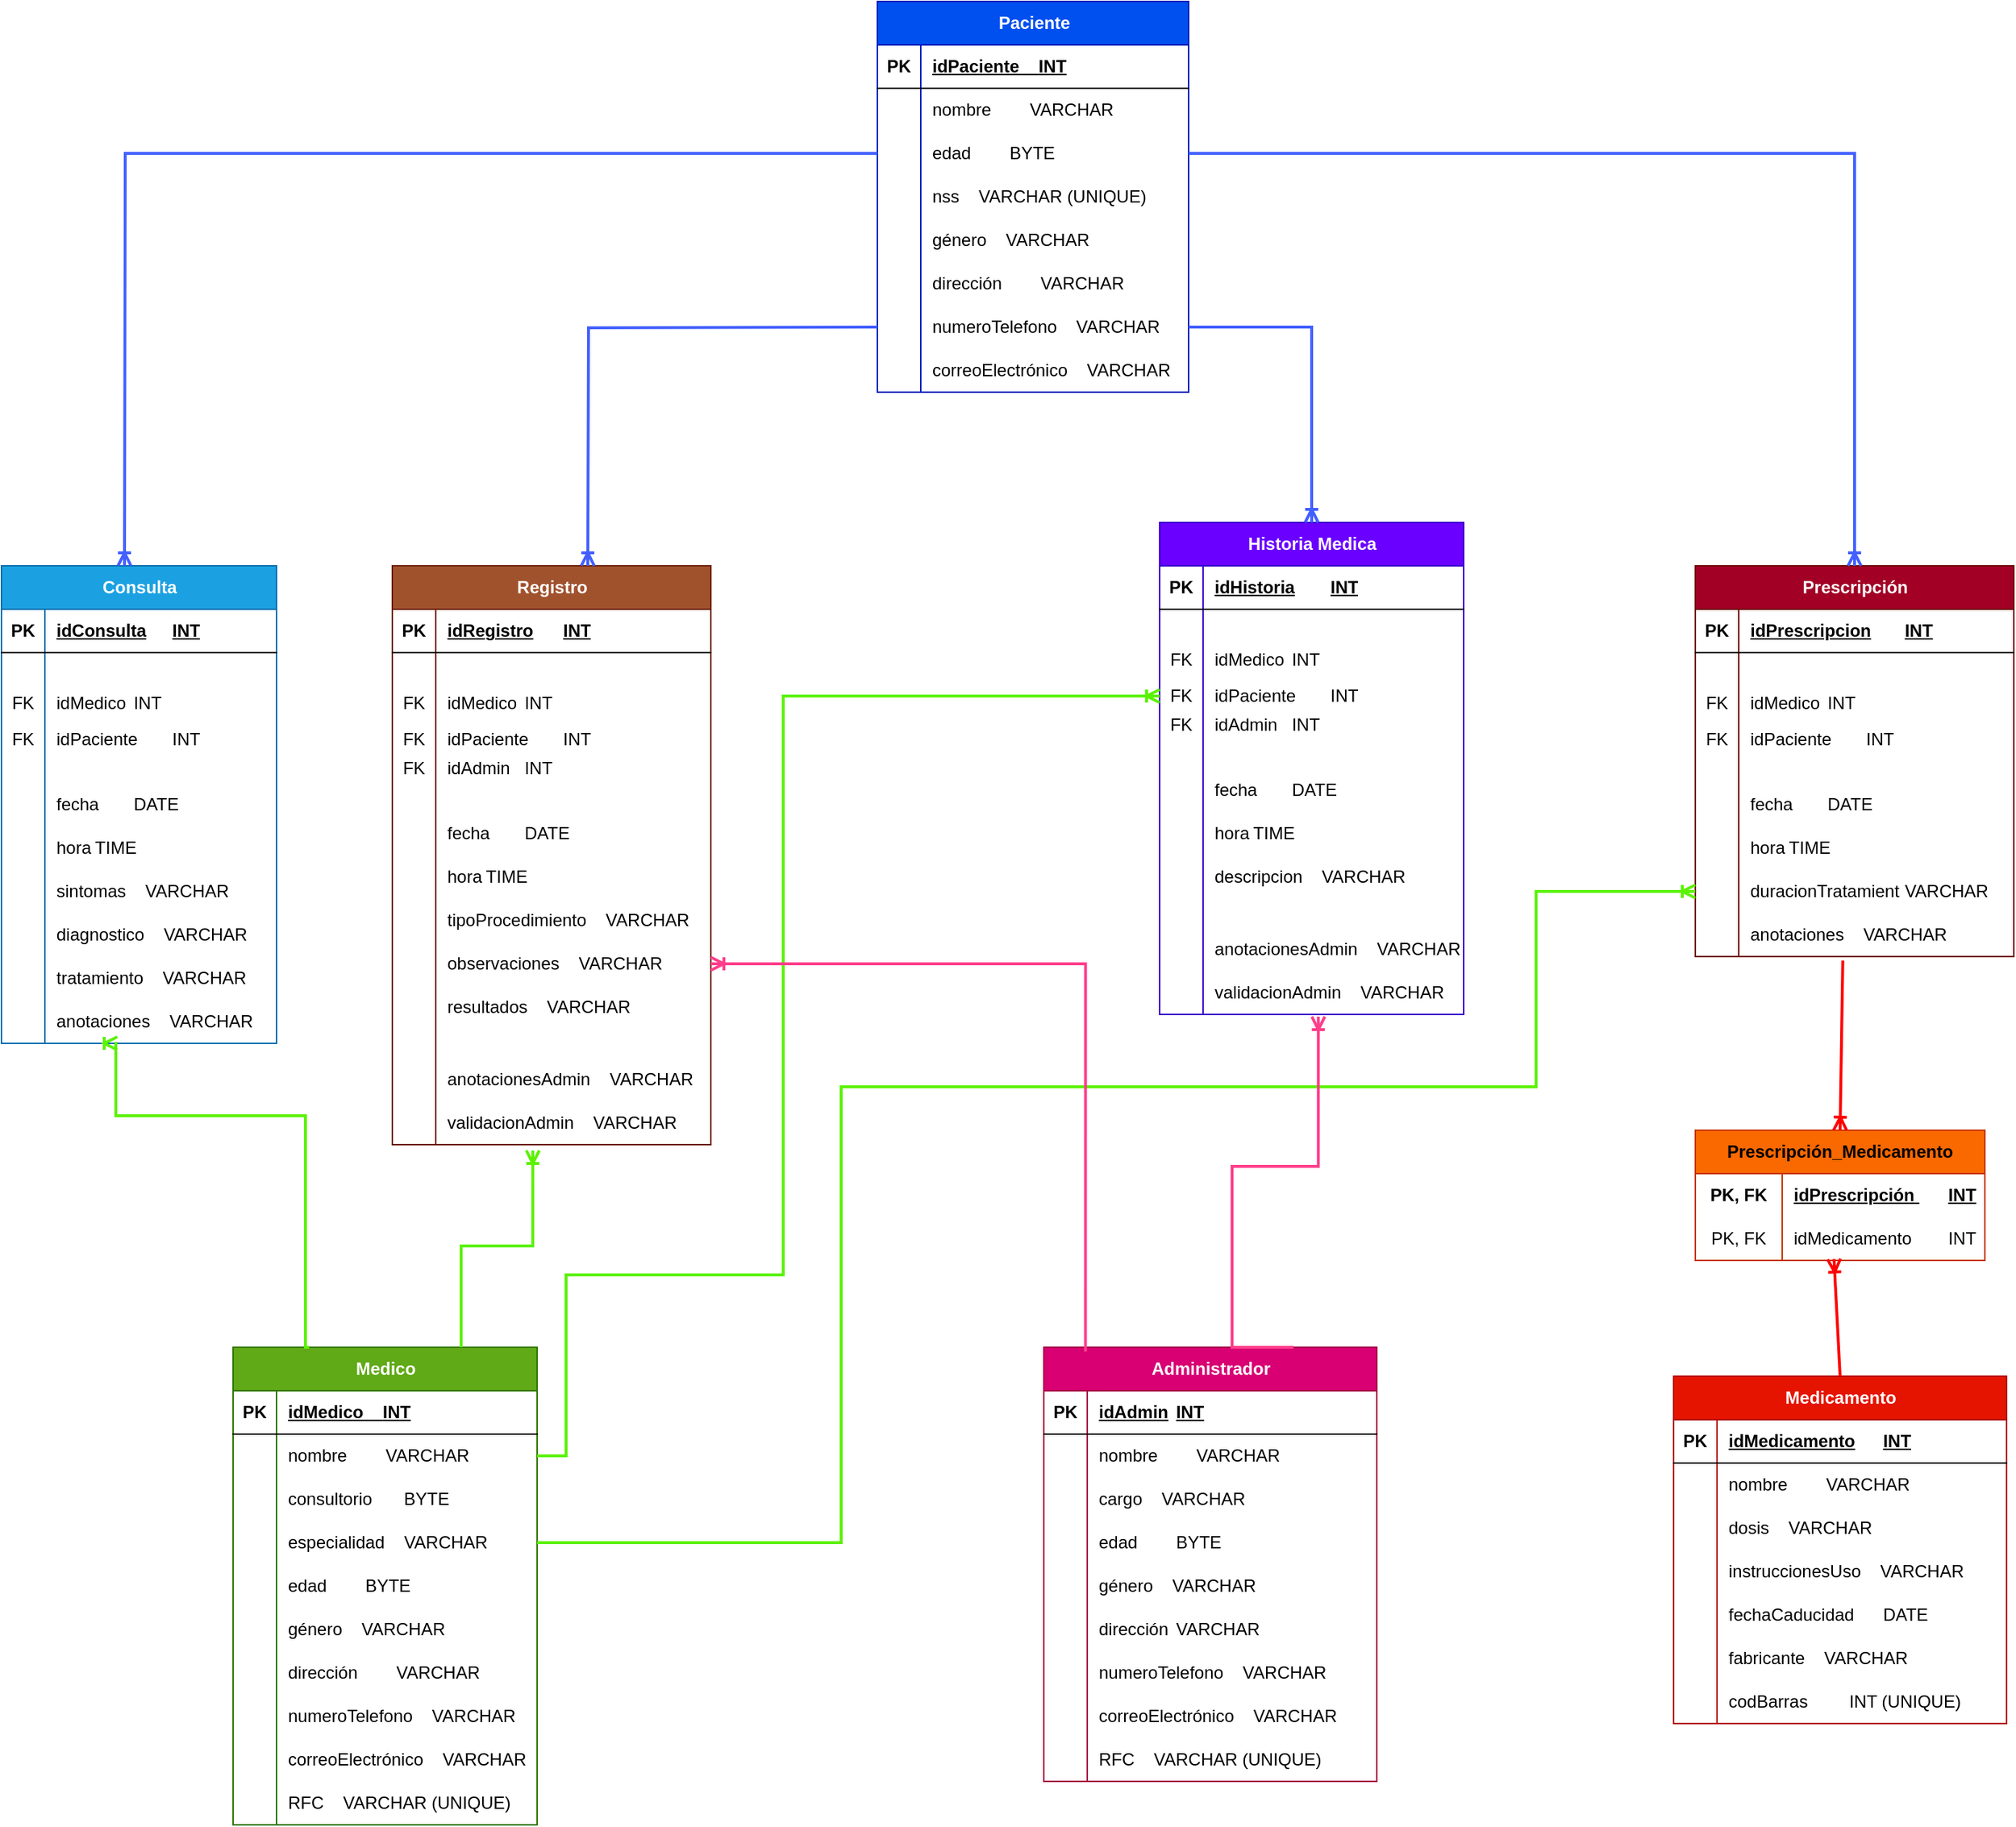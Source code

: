 <mxfile version="21.3.7" type="github">
  <diagram name="Página-1" id="wX4Nho8EWxhxgS2OfkSw">
    <mxGraphModel dx="1405" dy="931" grid="1" gridSize="10" guides="1" tooltips="1" connect="1" arrows="1" fold="1" page="1" pageScale="1" pageWidth="1500" pageHeight="1500" math="0" shadow="0">
      <root>
        <mxCell id="0" />
        <mxCell id="1" parent="0" />
        <mxCell id="JSw5lCqhEJFxxNzGNUyC-1" value="Paciente" style="shape=table;startSize=30;container=1;collapsible=1;childLayout=tableLayout;fixedRows=1;rowLines=0;fontStyle=1;align=center;resizeLast=1;html=1;fillColor=#0050ef;fontColor=#ffffff;strokeColor=#001DBC;" vertex="1" parent="1">
          <mxGeometry x="665" y="30" width="215" height="270" as="geometry" />
        </mxCell>
        <mxCell id="JSw5lCqhEJFxxNzGNUyC-2" value="" style="shape=tableRow;horizontal=0;startSize=0;swimlaneHead=0;swimlaneBody=0;fillColor=none;collapsible=0;dropTarget=0;points=[[0,0.5],[1,0.5]];portConstraint=eastwest;top=0;left=0;right=0;bottom=1;" vertex="1" parent="JSw5lCqhEJFxxNzGNUyC-1">
          <mxGeometry y="30" width="215" height="30" as="geometry" />
        </mxCell>
        <mxCell id="JSw5lCqhEJFxxNzGNUyC-3" value="PK" style="shape=partialRectangle;connectable=0;fillColor=none;top=0;left=0;bottom=0;right=0;fontStyle=1;overflow=hidden;whiteSpace=wrap;html=1;" vertex="1" parent="JSw5lCqhEJFxxNzGNUyC-2">
          <mxGeometry width="30" height="30" as="geometry">
            <mxRectangle width="30" height="30" as="alternateBounds" />
          </mxGeometry>
        </mxCell>
        <mxCell id="JSw5lCqhEJFxxNzGNUyC-4" value="idPaciente&lt;span style=&quot;&quot;&gt;&lt;span style=&quot;white-space: pre;&quot;&gt;&amp;nbsp;&amp;nbsp;&amp;nbsp;&amp;nbsp;&lt;/span&gt;&lt;/span&gt;INT" style="shape=partialRectangle;connectable=0;fillColor=none;top=0;left=0;bottom=0;right=0;align=left;spacingLeft=6;fontStyle=5;overflow=hidden;whiteSpace=wrap;html=1;" vertex="1" parent="JSw5lCqhEJFxxNzGNUyC-2">
          <mxGeometry x="30" width="185" height="30" as="geometry">
            <mxRectangle width="185" height="30" as="alternateBounds" />
          </mxGeometry>
        </mxCell>
        <mxCell id="JSw5lCqhEJFxxNzGNUyC-8" value="" style="shape=tableRow;horizontal=0;startSize=0;swimlaneHead=0;swimlaneBody=0;fillColor=none;collapsible=0;dropTarget=0;points=[[0,0.5],[1,0.5]];portConstraint=eastwest;top=0;left=0;right=0;bottom=0;" vertex="1" parent="JSw5lCqhEJFxxNzGNUyC-1">
          <mxGeometry y="60" width="215" height="30" as="geometry" />
        </mxCell>
        <mxCell id="JSw5lCqhEJFxxNzGNUyC-9" value="" style="shape=partialRectangle;connectable=0;fillColor=none;top=0;left=0;bottom=0;right=0;editable=1;overflow=hidden;whiteSpace=wrap;html=1;" vertex="1" parent="JSw5lCqhEJFxxNzGNUyC-8">
          <mxGeometry width="30" height="30" as="geometry">
            <mxRectangle width="30" height="30" as="alternateBounds" />
          </mxGeometry>
        </mxCell>
        <mxCell id="JSw5lCqhEJFxxNzGNUyC-10" value="nombre&lt;span style=&quot;&quot;&gt;&lt;span style=&quot;white-space: pre;&quot;&gt;&amp;nbsp;&amp;nbsp;&amp;nbsp;&amp;nbsp;&lt;/span&gt;&lt;/span&gt;&lt;span style=&quot;&quot;&gt;&lt;span style=&quot;white-space: pre;&quot;&gt;&amp;nbsp;&amp;nbsp;&amp;nbsp;&amp;nbsp;&lt;/span&gt;&lt;/span&gt;VARCHAR" style="shape=partialRectangle;connectable=0;fillColor=none;top=0;left=0;bottom=0;right=0;align=left;spacingLeft=6;overflow=hidden;whiteSpace=wrap;html=1;" vertex="1" parent="JSw5lCqhEJFxxNzGNUyC-8">
          <mxGeometry x="30" width="185" height="30" as="geometry">
            <mxRectangle width="185" height="30" as="alternateBounds" />
          </mxGeometry>
        </mxCell>
        <mxCell id="JSw5lCqhEJFxxNzGNUyC-11" value="" style="shape=tableRow;horizontal=0;startSize=0;swimlaneHead=0;swimlaneBody=0;fillColor=none;collapsible=0;dropTarget=0;points=[[0,0.5],[1,0.5]];portConstraint=eastwest;top=0;left=0;right=0;bottom=0;" vertex="1" parent="JSw5lCqhEJFxxNzGNUyC-1">
          <mxGeometry y="90" width="215" height="30" as="geometry" />
        </mxCell>
        <mxCell id="JSw5lCqhEJFxxNzGNUyC-12" value="" style="shape=partialRectangle;connectable=0;fillColor=none;top=0;left=0;bottom=0;right=0;editable=1;overflow=hidden;whiteSpace=wrap;html=1;" vertex="1" parent="JSw5lCqhEJFxxNzGNUyC-11">
          <mxGeometry width="30" height="30" as="geometry">
            <mxRectangle width="30" height="30" as="alternateBounds" />
          </mxGeometry>
        </mxCell>
        <mxCell id="JSw5lCqhEJFxxNzGNUyC-13" value="edad&lt;span style=&quot;white-space: pre;&quot;&gt;&#x9;&lt;/span&gt;BYTE" style="shape=partialRectangle;connectable=0;fillColor=none;top=0;left=0;bottom=0;right=0;align=left;spacingLeft=6;overflow=hidden;whiteSpace=wrap;html=1;" vertex="1" parent="JSw5lCqhEJFxxNzGNUyC-11">
          <mxGeometry x="30" width="185" height="30" as="geometry">
            <mxRectangle width="185" height="30" as="alternateBounds" />
          </mxGeometry>
        </mxCell>
        <mxCell id="JSw5lCqhEJFxxNzGNUyC-364" value="" style="shape=tableRow;horizontal=0;startSize=0;swimlaneHead=0;swimlaneBody=0;fillColor=none;collapsible=0;dropTarget=0;points=[[0,0.5],[1,0.5]];portConstraint=eastwest;top=0;left=0;right=0;bottom=0;" vertex="1" parent="JSw5lCqhEJFxxNzGNUyC-1">
          <mxGeometry y="120" width="215" height="30" as="geometry" />
        </mxCell>
        <mxCell id="JSw5lCqhEJFxxNzGNUyC-365" value="" style="shape=partialRectangle;connectable=0;fillColor=none;top=0;left=0;bottom=0;right=0;editable=1;overflow=hidden;whiteSpace=wrap;html=1;" vertex="1" parent="JSw5lCqhEJFxxNzGNUyC-364">
          <mxGeometry width="30" height="30" as="geometry">
            <mxRectangle width="30" height="30" as="alternateBounds" />
          </mxGeometry>
        </mxCell>
        <mxCell id="JSw5lCqhEJFxxNzGNUyC-366" value="nss&lt;span style=&quot;&quot;&gt;&lt;span style=&quot;white-space: pre;&quot;&gt;&amp;nbsp;&amp;nbsp;&amp;nbsp;&amp;nbsp;&lt;/span&gt;VARCHAR (UNIQUE)&lt;/span&gt;" style="shape=partialRectangle;connectable=0;fillColor=none;top=0;left=0;bottom=0;right=0;align=left;spacingLeft=6;overflow=hidden;whiteSpace=wrap;html=1;" vertex="1" parent="JSw5lCqhEJFxxNzGNUyC-364">
          <mxGeometry x="30" width="185" height="30" as="geometry">
            <mxRectangle width="185" height="30" as="alternateBounds" />
          </mxGeometry>
        </mxCell>
        <mxCell id="JSw5lCqhEJFxxNzGNUyC-14" value="" style="shape=tableRow;horizontal=0;startSize=0;swimlaneHead=0;swimlaneBody=0;fillColor=none;collapsible=0;dropTarget=0;points=[[0,0.5],[1,0.5]];portConstraint=eastwest;top=0;left=0;right=0;bottom=0;" vertex="1" parent="JSw5lCqhEJFxxNzGNUyC-1">
          <mxGeometry y="150" width="215" height="30" as="geometry" />
        </mxCell>
        <mxCell id="JSw5lCqhEJFxxNzGNUyC-15" value="" style="shape=partialRectangle;connectable=0;fillColor=none;top=0;left=0;bottom=0;right=0;editable=1;overflow=hidden;whiteSpace=wrap;html=1;" vertex="1" parent="JSw5lCqhEJFxxNzGNUyC-14">
          <mxGeometry width="30" height="30" as="geometry">
            <mxRectangle width="30" height="30" as="alternateBounds" />
          </mxGeometry>
        </mxCell>
        <mxCell id="JSw5lCqhEJFxxNzGNUyC-16" value="género&lt;span style=&quot;&quot;&gt;&lt;span style=&quot;white-space: pre;&quot;&gt;&amp;nbsp;&amp;nbsp;&amp;nbsp;&amp;nbsp;&lt;/span&gt;&lt;/span&gt;VARCHAR" style="shape=partialRectangle;connectable=0;fillColor=none;top=0;left=0;bottom=0;right=0;align=left;spacingLeft=6;overflow=hidden;whiteSpace=wrap;html=1;" vertex="1" parent="JSw5lCqhEJFxxNzGNUyC-14">
          <mxGeometry x="30" width="185" height="30" as="geometry">
            <mxRectangle width="185" height="30" as="alternateBounds" />
          </mxGeometry>
        </mxCell>
        <mxCell id="JSw5lCqhEJFxxNzGNUyC-17" value="" style="shape=tableRow;horizontal=0;startSize=0;swimlaneHead=0;swimlaneBody=0;fillColor=none;collapsible=0;dropTarget=0;points=[[0,0.5],[1,0.5]];portConstraint=eastwest;top=0;left=0;right=0;bottom=0;" vertex="1" parent="JSw5lCqhEJFxxNzGNUyC-1">
          <mxGeometry y="180" width="215" height="30" as="geometry" />
        </mxCell>
        <mxCell id="JSw5lCqhEJFxxNzGNUyC-18" value="" style="shape=partialRectangle;connectable=0;fillColor=none;top=0;left=0;bottom=0;right=0;editable=1;overflow=hidden;whiteSpace=wrap;html=1;" vertex="1" parent="JSw5lCqhEJFxxNzGNUyC-17">
          <mxGeometry width="30" height="30" as="geometry">
            <mxRectangle width="30" height="30" as="alternateBounds" />
          </mxGeometry>
        </mxCell>
        <mxCell id="JSw5lCqhEJFxxNzGNUyC-19" value="dirección&lt;span style=&quot;&quot;&gt;&lt;span style=&quot;white-space: pre;&quot;&gt;&amp;nbsp;&amp;nbsp;&amp;nbsp;&amp;nbsp;&lt;/span&gt;&lt;span style=&quot;&quot;&gt;&lt;span style=&quot;white-space: pre;&quot;&gt;&amp;nbsp;&amp;nbsp;&amp;nbsp;&amp;nbsp;&lt;/span&gt;&lt;/span&gt;VARCHAR&lt;/span&gt;" style="shape=partialRectangle;connectable=0;fillColor=none;top=0;left=0;bottom=0;right=0;align=left;spacingLeft=6;overflow=hidden;whiteSpace=wrap;html=1;" vertex="1" parent="JSw5lCqhEJFxxNzGNUyC-17">
          <mxGeometry x="30" width="185" height="30" as="geometry">
            <mxRectangle width="185" height="30" as="alternateBounds" />
          </mxGeometry>
        </mxCell>
        <mxCell id="JSw5lCqhEJFxxNzGNUyC-20" value="" style="shape=tableRow;horizontal=0;startSize=0;swimlaneHead=0;swimlaneBody=0;fillColor=none;collapsible=0;dropTarget=0;points=[[0,0.5],[1,0.5]];portConstraint=eastwest;top=0;left=0;right=0;bottom=0;" vertex="1" parent="JSw5lCqhEJFxxNzGNUyC-1">
          <mxGeometry y="210" width="215" height="30" as="geometry" />
        </mxCell>
        <mxCell id="JSw5lCqhEJFxxNzGNUyC-21" value="" style="shape=partialRectangle;connectable=0;fillColor=none;top=0;left=0;bottom=0;right=0;editable=1;overflow=hidden;whiteSpace=wrap;html=1;" vertex="1" parent="JSw5lCqhEJFxxNzGNUyC-20">
          <mxGeometry width="30" height="30" as="geometry">
            <mxRectangle width="30" height="30" as="alternateBounds" />
          </mxGeometry>
        </mxCell>
        <mxCell id="JSw5lCqhEJFxxNzGNUyC-22" value="numeroTelefono&lt;span style=&quot;&quot;&gt;&lt;span style=&quot;white-space: pre;&quot;&gt;&amp;nbsp;&amp;nbsp;&amp;nbsp;&amp;nbsp;&lt;/span&gt;&lt;/span&gt;VARCHAR" style="shape=partialRectangle;connectable=0;fillColor=none;top=0;left=0;bottom=0;right=0;align=left;spacingLeft=6;overflow=hidden;whiteSpace=wrap;html=1;" vertex="1" parent="JSw5lCqhEJFxxNzGNUyC-20">
          <mxGeometry x="30" width="185" height="30" as="geometry">
            <mxRectangle width="185" height="30" as="alternateBounds" />
          </mxGeometry>
        </mxCell>
        <mxCell id="JSw5lCqhEJFxxNzGNUyC-23" value="" style="shape=tableRow;horizontal=0;startSize=0;swimlaneHead=0;swimlaneBody=0;fillColor=none;collapsible=0;dropTarget=0;points=[[0,0.5],[1,0.5]];portConstraint=eastwest;top=0;left=0;right=0;bottom=0;" vertex="1" parent="JSw5lCqhEJFxxNzGNUyC-1">
          <mxGeometry y="240" width="215" height="30" as="geometry" />
        </mxCell>
        <mxCell id="JSw5lCqhEJFxxNzGNUyC-24" value="" style="shape=partialRectangle;connectable=0;fillColor=none;top=0;left=0;bottom=0;right=0;editable=1;overflow=hidden;whiteSpace=wrap;html=1;" vertex="1" parent="JSw5lCqhEJFxxNzGNUyC-23">
          <mxGeometry width="30" height="30" as="geometry">
            <mxRectangle width="30" height="30" as="alternateBounds" />
          </mxGeometry>
        </mxCell>
        <mxCell id="JSw5lCqhEJFxxNzGNUyC-25" value="correoElectrónico&lt;span style=&quot;&quot;&gt;&lt;span style=&quot;white-space: pre;&quot;&gt;&amp;nbsp;&amp;nbsp;&amp;nbsp;&amp;nbsp;&lt;/span&gt;&lt;/span&gt;VARCHAR" style="shape=partialRectangle;connectable=0;fillColor=none;top=0;left=0;bottom=0;right=0;align=left;spacingLeft=6;overflow=hidden;whiteSpace=wrap;html=1;" vertex="1" parent="JSw5lCqhEJFxxNzGNUyC-23">
          <mxGeometry x="30" width="185" height="30" as="geometry">
            <mxRectangle width="185" height="30" as="alternateBounds" />
          </mxGeometry>
        </mxCell>
        <mxCell id="JSw5lCqhEJFxxNzGNUyC-64" value="Medico" style="shape=table;startSize=30;container=1;collapsible=1;childLayout=tableLayout;fixedRows=1;rowLines=0;fontStyle=1;align=center;resizeLast=1;html=1;fillColor=#60a917;fontColor=#ffffff;strokeColor=#2D7600;" vertex="1" parent="1">
          <mxGeometry x="220" y="960" width="210" height="330" as="geometry" />
        </mxCell>
        <mxCell id="JSw5lCqhEJFxxNzGNUyC-65" value="" style="shape=tableRow;horizontal=0;startSize=0;swimlaneHead=0;swimlaneBody=0;fillColor=none;collapsible=0;dropTarget=0;points=[[0,0.5],[1,0.5]];portConstraint=eastwest;top=0;left=0;right=0;bottom=1;" vertex="1" parent="JSw5lCqhEJFxxNzGNUyC-64">
          <mxGeometry y="30" width="210" height="30" as="geometry" />
        </mxCell>
        <mxCell id="JSw5lCqhEJFxxNzGNUyC-66" value="PK" style="shape=partialRectangle;connectable=0;fillColor=none;top=0;left=0;bottom=0;right=0;fontStyle=1;overflow=hidden;whiteSpace=wrap;html=1;" vertex="1" parent="JSw5lCqhEJFxxNzGNUyC-65">
          <mxGeometry width="30" height="30" as="geometry">
            <mxRectangle width="30" height="30" as="alternateBounds" />
          </mxGeometry>
        </mxCell>
        <mxCell id="JSw5lCqhEJFxxNzGNUyC-67" value="&lt;div&gt;idMedico&lt;span style=&quot;&quot;&gt;&lt;span style=&quot;white-space: pre;&quot;&gt;&amp;nbsp;&amp;nbsp;&amp;nbsp;&amp;nbsp;&lt;/span&gt;&lt;/span&gt;INT&lt;/div&gt;" style="shape=partialRectangle;connectable=0;fillColor=none;top=0;left=0;bottom=0;right=0;align=left;spacingLeft=6;fontStyle=5;overflow=hidden;whiteSpace=wrap;html=1;" vertex="1" parent="JSw5lCqhEJFxxNzGNUyC-65">
          <mxGeometry x="30" width="180" height="30" as="geometry">
            <mxRectangle width="180" height="30" as="alternateBounds" />
          </mxGeometry>
        </mxCell>
        <mxCell id="JSw5lCqhEJFxxNzGNUyC-68" value="" style="shape=tableRow;horizontal=0;startSize=0;swimlaneHead=0;swimlaneBody=0;fillColor=none;collapsible=0;dropTarget=0;points=[[0,0.5],[1,0.5]];portConstraint=eastwest;top=0;left=0;right=0;bottom=0;" vertex="1" parent="JSw5lCqhEJFxxNzGNUyC-64">
          <mxGeometry y="60" width="210" height="30" as="geometry" />
        </mxCell>
        <mxCell id="JSw5lCqhEJFxxNzGNUyC-69" value="" style="shape=partialRectangle;connectable=0;fillColor=none;top=0;left=0;bottom=0;right=0;editable=1;overflow=hidden;whiteSpace=wrap;html=1;" vertex="1" parent="JSw5lCqhEJFxxNzGNUyC-68">
          <mxGeometry width="30" height="30" as="geometry">
            <mxRectangle width="30" height="30" as="alternateBounds" />
          </mxGeometry>
        </mxCell>
        <mxCell id="JSw5lCqhEJFxxNzGNUyC-70" value="nombre&lt;span style=&quot;&quot;&gt;&lt;span style=&quot;white-space: pre;&quot;&gt;&amp;nbsp;&amp;nbsp;&amp;nbsp;&amp;nbsp;&lt;/span&gt;&lt;span style=&quot;&quot;&gt;&lt;span style=&quot;white-space: pre;&quot;&gt;&amp;nbsp;&amp;nbsp;&amp;nbsp;&amp;nbsp;&lt;/span&gt;&lt;/span&gt;VARCHAR&lt;/span&gt;" style="shape=partialRectangle;connectable=0;fillColor=none;top=0;left=0;bottom=0;right=0;align=left;spacingLeft=6;overflow=hidden;whiteSpace=wrap;html=1;" vertex="1" parent="JSw5lCqhEJFxxNzGNUyC-68">
          <mxGeometry x="30" width="180" height="30" as="geometry">
            <mxRectangle width="180" height="30" as="alternateBounds" />
          </mxGeometry>
        </mxCell>
        <mxCell id="JSw5lCqhEJFxxNzGNUyC-89" value="" style="shape=tableRow;horizontal=0;startSize=0;swimlaneHead=0;swimlaneBody=0;fillColor=none;collapsible=0;dropTarget=0;points=[[0,0.5],[1,0.5]];portConstraint=eastwest;top=0;left=0;right=0;bottom=0;" vertex="1" parent="JSw5lCqhEJFxxNzGNUyC-64">
          <mxGeometry y="90" width="210" height="30" as="geometry" />
        </mxCell>
        <mxCell id="JSw5lCqhEJFxxNzGNUyC-90" value="" style="shape=partialRectangle;connectable=0;fillColor=none;top=0;left=0;bottom=0;right=0;editable=1;overflow=hidden;whiteSpace=wrap;html=1;" vertex="1" parent="JSw5lCqhEJFxxNzGNUyC-89">
          <mxGeometry width="30" height="30" as="geometry">
            <mxRectangle width="30" height="30" as="alternateBounds" />
          </mxGeometry>
        </mxCell>
        <mxCell id="JSw5lCqhEJFxxNzGNUyC-91" value="consultorio&lt;span style=&quot;white-space: pre;&quot;&gt;&#x9;&lt;/span&gt;BYTE" style="shape=partialRectangle;connectable=0;fillColor=none;top=0;left=0;bottom=0;right=0;align=left;spacingLeft=6;overflow=hidden;whiteSpace=wrap;html=1;" vertex="1" parent="JSw5lCqhEJFxxNzGNUyC-89">
          <mxGeometry x="30" width="180" height="30" as="geometry">
            <mxRectangle width="180" height="30" as="alternateBounds" />
          </mxGeometry>
        </mxCell>
        <mxCell id="JSw5lCqhEJFxxNzGNUyC-86" value="" style="shape=tableRow;horizontal=0;startSize=0;swimlaneHead=0;swimlaneBody=0;fillColor=none;collapsible=0;dropTarget=0;points=[[0,0.5],[1,0.5]];portConstraint=eastwest;top=0;left=0;right=0;bottom=0;" vertex="1" parent="JSw5lCqhEJFxxNzGNUyC-64">
          <mxGeometry y="120" width="210" height="30" as="geometry" />
        </mxCell>
        <mxCell id="JSw5lCqhEJFxxNzGNUyC-87" value="" style="shape=partialRectangle;connectable=0;fillColor=none;top=0;left=0;bottom=0;right=0;editable=1;overflow=hidden;whiteSpace=wrap;html=1;" vertex="1" parent="JSw5lCqhEJFxxNzGNUyC-86">
          <mxGeometry width="30" height="30" as="geometry">
            <mxRectangle width="30" height="30" as="alternateBounds" />
          </mxGeometry>
        </mxCell>
        <mxCell id="JSw5lCqhEJFxxNzGNUyC-88" value="especialidad&lt;span style=&quot;&quot;&gt;&lt;span style=&quot;white-space: pre;&quot;&gt;&amp;nbsp;&amp;nbsp;&amp;nbsp;&amp;nbsp;&lt;/span&gt;&lt;/span&gt;VARCHAR" style="shape=partialRectangle;connectable=0;fillColor=none;top=0;left=0;bottom=0;right=0;align=left;spacingLeft=6;overflow=hidden;whiteSpace=wrap;html=1;" vertex="1" parent="JSw5lCqhEJFxxNzGNUyC-86">
          <mxGeometry x="30" width="180" height="30" as="geometry">
            <mxRectangle width="180" height="30" as="alternateBounds" />
          </mxGeometry>
        </mxCell>
        <mxCell id="JSw5lCqhEJFxxNzGNUyC-71" value="" style="shape=tableRow;horizontal=0;startSize=0;swimlaneHead=0;swimlaneBody=0;fillColor=none;collapsible=0;dropTarget=0;points=[[0,0.5],[1,0.5]];portConstraint=eastwest;top=0;left=0;right=0;bottom=0;" vertex="1" parent="JSw5lCqhEJFxxNzGNUyC-64">
          <mxGeometry y="150" width="210" height="30" as="geometry" />
        </mxCell>
        <mxCell id="JSw5lCqhEJFxxNzGNUyC-72" value="" style="shape=partialRectangle;connectable=0;fillColor=none;top=0;left=0;bottom=0;right=0;editable=1;overflow=hidden;whiteSpace=wrap;html=1;" vertex="1" parent="JSw5lCqhEJFxxNzGNUyC-71">
          <mxGeometry width="30" height="30" as="geometry">
            <mxRectangle width="30" height="30" as="alternateBounds" />
          </mxGeometry>
        </mxCell>
        <mxCell id="JSw5lCqhEJFxxNzGNUyC-73" value="edad&lt;span style=&quot;white-space: pre;&quot;&gt;&#x9;&lt;/span&gt;BYTE" style="shape=partialRectangle;connectable=0;fillColor=none;top=0;left=0;bottom=0;right=0;align=left;spacingLeft=6;overflow=hidden;whiteSpace=wrap;html=1;" vertex="1" parent="JSw5lCqhEJFxxNzGNUyC-71">
          <mxGeometry x="30" width="180" height="30" as="geometry">
            <mxRectangle width="180" height="30" as="alternateBounds" />
          </mxGeometry>
        </mxCell>
        <mxCell id="JSw5lCqhEJFxxNzGNUyC-74" value="" style="shape=tableRow;horizontal=0;startSize=0;swimlaneHead=0;swimlaneBody=0;fillColor=none;collapsible=0;dropTarget=0;points=[[0,0.5],[1,0.5]];portConstraint=eastwest;top=0;left=0;right=0;bottom=0;" vertex="1" parent="JSw5lCqhEJFxxNzGNUyC-64">
          <mxGeometry y="180" width="210" height="30" as="geometry" />
        </mxCell>
        <mxCell id="JSw5lCqhEJFxxNzGNUyC-75" value="" style="shape=partialRectangle;connectable=0;fillColor=none;top=0;left=0;bottom=0;right=0;editable=1;overflow=hidden;whiteSpace=wrap;html=1;" vertex="1" parent="JSw5lCqhEJFxxNzGNUyC-74">
          <mxGeometry width="30" height="30" as="geometry">
            <mxRectangle width="30" height="30" as="alternateBounds" />
          </mxGeometry>
        </mxCell>
        <mxCell id="JSw5lCqhEJFxxNzGNUyC-76" value="género&lt;span style=&quot;&quot;&gt;&lt;span style=&quot;white-space: pre;&quot;&gt;&amp;nbsp;&amp;nbsp;&amp;nbsp;&amp;nbsp;&lt;/span&gt;&lt;/span&gt;VARCHAR" style="shape=partialRectangle;connectable=0;fillColor=none;top=0;left=0;bottom=0;right=0;align=left;spacingLeft=6;overflow=hidden;whiteSpace=wrap;html=1;" vertex="1" parent="JSw5lCqhEJFxxNzGNUyC-74">
          <mxGeometry x="30" width="180" height="30" as="geometry">
            <mxRectangle width="180" height="30" as="alternateBounds" />
          </mxGeometry>
        </mxCell>
        <mxCell id="JSw5lCqhEJFxxNzGNUyC-77" value="" style="shape=tableRow;horizontal=0;startSize=0;swimlaneHead=0;swimlaneBody=0;fillColor=none;collapsible=0;dropTarget=0;points=[[0,0.5],[1,0.5]];portConstraint=eastwest;top=0;left=0;right=0;bottom=0;" vertex="1" parent="JSw5lCqhEJFxxNzGNUyC-64">
          <mxGeometry y="210" width="210" height="30" as="geometry" />
        </mxCell>
        <mxCell id="JSw5lCqhEJFxxNzGNUyC-78" value="" style="shape=partialRectangle;connectable=0;fillColor=none;top=0;left=0;bottom=0;right=0;editable=1;overflow=hidden;whiteSpace=wrap;html=1;" vertex="1" parent="JSw5lCqhEJFxxNzGNUyC-77">
          <mxGeometry width="30" height="30" as="geometry">
            <mxRectangle width="30" height="30" as="alternateBounds" />
          </mxGeometry>
        </mxCell>
        <mxCell id="JSw5lCqhEJFxxNzGNUyC-79" value="dirección&lt;span style=&quot;&quot;&gt;&lt;span style=&quot;white-space: pre;&quot;&gt;&amp;nbsp;&amp;nbsp;&amp;nbsp;&amp;nbsp;&lt;/span&gt;&lt;span style=&quot;&quot;&gt;&lt;span style=&quot;white-space: pre;&quot;&gt;&amp;nbsp;&amp;nbsp;&amp;nbsp;&amp;nbsp;&lt;/span&gt;&lt;/span&gt;VARCHAR&lt;/span&gt;" style="shape=partialRectangle;connectable=0;fillColor=none;top=0;left=0;bottom=0;right=0;align=left;spacingLeft=6;overflow=hidden;whiteSpace=wrap;html=1;" vertex="1" parent="JSw5lCqhEJFxxNzGNUyC-77">
          <mxGeometry x="30" width="180" height="30" as="geometry">
            <mxRectangle width="180" height="30" as="alternateBounds" />
          </mxGeometry>
        </mxCell>
        <mxCell id="JSw5lCqhEJFxxNzGNUyC-80" value="" style="shape=tableRow;horizontal=0;startSize=0;swimlaneHead=0;swimlaneBody=0;fillColor=none;collapsible=0;dropTarget=0;points=[[0,0.5],[1,0.5]];portConstraint=eastwest;top=0;left=0;right=0;bottom=0;" vertex="1" parent="JSw5lCqhEJFxxNzGNUyC-64">
          <mxGeometry y="240" width="210" height="30" as="geometry" />
        </mxCell>
        <mxCell id="JSw5lCqhEJFxxNzGNUyC-81" value="" style="shape=partialRectangle;connectable=0;fillColor=none;top=0;left=0;bottom=0;right=0;editable=1;overflow=hidden;whiteSpace=wrap;html=1;" vertex="1" parent="JSw5lCqhEJFxxNzGNUyC-80">
          <mxGeometry width="30" height="30" as="geometry">
            <mxRectangle width="30" height="30" as="alternateBounds" />
          </mxGeometry>
        </mxCell>
        <mxCell id="JSw5lCqhEJFxxNzGNUyC-82" value="numeroTelefono&lt;span style=&quot;&quot;&gt;&lt;span style=&quot;white-space: pre;&quot;&gt;&amp;nbsp;&amp;nbsp;&amp;nbsp;&amp;nbsp;&lt;/span&gt;&lt;/span&gt;VARCHAR" style="shape=partialRectangle;connectable=0;fillColor=none;top=0;left=0;bottom=0;right=0;align=left;spacingLeft=6;overflow=hidden;whiteSpace=wrap;html=1;" vertex="1" parent="JSw5lCqhEJFxxNzGNUyC-80">
          <mxGeometry x="30" width="180" height="30" as="geometry">
            <mxRectangle width="180" height="30" as="alternateBounds" />
          </mxGeometry>
        </mxCell>
        <mxCell id="JSw5lCqhEJFxxNzGNUyC-83" value="" style="shape=tableRow;horizontal=0;startSize=0;swimlaneHead=0;swimlaneBody=0;fillColor=none;collapsible=0;dropTarget=0;points=[[0,0.5],[1,0.5]];portConstraint=eastwest;top=0;left=0;right=0;bottom=0;" vertex="1" parent="JSw5lCqhEJFxxNzGNUyC-64">
          <mxGeometry y="270" width="210" height="30" as="geometry" />
        </mxCell>
        <mxCell id="JSw5lCqhEJFxxNzGNUyC-84" value="" style="shape=partialRectangle;connectable=0;fillColor=none;top=0;left=0;bottom=0;right=0;editable=1;overflow=hidden;whiteSpace=wrap;html=1;" vertex="1" parent="JSw5lCqhEJFxxNzGNUyC-83">
          <mxGeometry width="30" height="30" as="geometry">
            <mxRectangle width="30" height="30" as="alternateBounds" />
          </mxGeometry>
        </mxCell>
        <mxCell id="JSw5lCqhEJFxxNzGNUyC-85" value="correoElectrónico&lt;span style=&quot;&quot;&gt;&lt;span style=&quot;white-space: pre;&quot;&gt;&amp;nbsp;&amp;nbsp;&amp;nbsp;&amp;nbsp;&lt;/span&gt;&lt;/span&gt;VARCHAR" style="shape=partialRectangle;connectable=0;fillColor=none;top=0;left=0;bottom=0;right=0;align=left;spacingLeft=6;overflow=hidden;whiteSpace=wrap;html=1;" vertex="1" parent="JSw5lCqhEJFxxNzGNUyC-83">
          <mxGeometry x="30" width="180" height="30" as="geometry">
            <mxRectangle width="180" height="30" as="alternateBounds" />
          </mxGeometry>
        </mxCell>
        <mxCell id="JSw5lCqhEJFxxNzGNUyC-367" value="" style="shape=tableRow;horizontal=0;startSize=0;swimlaneHead=0;swimlaneBody=0;fillColor=none;collapsible=0;dropTarget=0;points=[[0,0.5],[1,0.5]];portConstraint=eastwest;top=0;left=0;right=0;bottom=0;" vertex="1" parent="JSw5lCqhEJFxxNzGNUyC-64">
          <mxGeometry y="300" width="210" height="30" as="geometry" />
        </mxCell>
        <mxCell id="JSw5lCqhEJFxxNzGNUyC-368" value="" style="shape=partialRectangle;connectable=0;fillColor=none;top=0;left=0;bottom=0;right=0;editable=1;overflow=hidden;whiteSpace=wrap;html=1;" vertex="1" parent="JSw5lCqhEJFxxNzGNUyC-367">
          <mxGeometry width="30" height="30" as="geometry">
            <mxRectangle width="30" height="30" as="alternateBounds" />
          </mxGeometry>
        </mxCell>
        <mxCell id="JSw5lCqhEJFxxNzGNUyC-369" value="RFC&lt;span style=&quot;&quot;&gt;&lt;span style=&quot;white-space: pre;&quot;&gt;&amp;nbsp;&amp;nbsp;&amp;nbsp;&amp;nbsp;&lt;/span&gt;VARCHAR (UNIQUE)&lt;/span&gt;" style="shape=partialRectangle;connectable=0;fillColor=none;top=0;left=0;bottom=0;right=0;align=left;spacingLeft=6;overflow=hidden;whiteSpace=wrap;html=1;" vertex="1" parent="JSw5lCqhEJFxxNzGNUyC-367">
          <mxGeometry x="30" width="180" height="30" as="geometry">
            <mxRectangle width="180" height="30" as="alternateBounds" />
          </mxGeometry>
        </mxCell>
        <mxCell id="JSw5lCqhEJFxxNzGNUyC-92" value="Administrador" style="shape=table;startSize=30;container=1;collapsible=1;childLayout=tableLayout;fixedRows=1;rowLines=0;fontStyle=1;align=center;resizeLast=1;html=1;fillColor=#d80073;fontColor=#ffffff;strokeColor=#A50040;" vertex="1" parent="1">
          <mxGeometry x="780" y="960" width="230" height="300" as="geometry" />
        </mxCell>
        <mxCell id="JSw5lCqhEJFxxNzGNUyC-93" value="" style="shape=tableRow;horizontal=0;startSize=0;swimlaneHead=0;swimlaneBody=0;fillColor=none;collapsible=0;dropTarget=0;points=[[0,0.5],[1,0.5]];portConstraint=eastwest;top=0;left=0;right=0;bottom=1;" vertex="1" parent="JSw5lCqhEJFxxNzGNUyC-92">
          <mxGeometry y="30" width="230" height="30" as="geometry" />
        </mxCell>
        <mxCell id="JSw5lCqhEJFxxNzGNUyC-94" value="PK" style="shape=partialRectangle;connectable=0;fillColor=none;top=0;left=0;bottom=0;right=0;fontStyle=1;overflow=hidden;whiteSpace=wrap;html=1;" vertex="1" parent="JSw5lCqhEJFxxNzGNUyC-93">
          <mxGeometry width="30" height="30" as="geometry">
            <mxRectangle width="30" height="30" as="alternateBounds" />
          </mxGeometry>
        </mxCell>
        <mxCell id="JSw5lCqhEJFxxNzGNUyC-95" value="&lt;div&gt;idAdmin&lt;span style=&quot;white-space: pre;&quot;&gt;&#x9;&lt;/span&gt;INT&lt;/div&gt;" style="shape=partialRectangle;connectable=0;fillColor=none;top=0;left=0;bottom=0;right=0;align=left;spacingLeft=6;fontStyle=5;overflow=hidden;whiteSpace=wrap;html=1;" vertex="1" parent="JSw5lCqhEJFxxNzGNUyC-93">
          <mxGeometry x="30" width="200" height="30" as="geometry">
            <mxRectangle width="200" height="30" as="alternateBounds" />
          </mxGeometry>
        </mxCell>
        <mxCell id="JSw5lCqhEJFxxNzGNUyC-96" value="" style="shape=tableRow;horizontal=0;startSize=0;swimlaneHead=0;swimlaneBody=0;fillColor=none;collapsible=0;dropTarget=0;points=[[0,0.5],[1,0.5]];portConstraint=eastwest;top=0;left=0;right=0;bottom=0;" vertex="1" parent="JSw5lCqhEJFxxNzGNUyC-92">
          <mxGeometry y="60" width="230" height="30" as="geometry" />
        </mxCell>
        <mxCell id="JSw5lCqhEJFxxNzGNUyC-97" value="" style="shape=partialRectangle;connectable=0;fillColor=none;top=0;left=0;bottom=0;right=0;editable=1;overflow=hidden;whiteSpace=wrap;html=1;" vertex="1" parent="JSw5lCqhEJFxxNzGNUyC-96">
          <mxGeometry width="30" height="30" as="geometry">
            <mxRectangle width="30" height="30" as="alternateBounds" />
          </mxGeometry>
        </mxCell>
        <mxCell id="JSw5lCqhEJFxxNzGNUyC-98" value="nombre&lt;span style=&quot;&quot;&gt;&lt;span style=&quot;white-space: pre;&quot;&gt;&amp;nbsp;&amp;nbsp;&amp;nbsp;&amp;nbsp;&lt;/span&gt;&lt;span style=&quot;&quot;&gt;&lt;span style=&quot;white-space: pre;&quot;&gt;&amp;nbsp;&amp;nbsp;&amp;nbsp;&amp;nbsp;&lt;/span&gt;&lt;/span&gt;VARCHAR&lt;/span&gt;" style="shape=partialRectangle;connectable=0;fillColor=none;top=0;left=0;bottom=0;right=0;align=left;spacingLeft=6;overflow=hidden;whiteSpace=wrap;html=1;" vertex="1" parent="JSw5lCqhEJFxxNzGNUyC-96">
          <mxGeometry x="30" width="200" height="30" as="geometry">
            <mxRectangle width="200" height="30" as="alternateBounds" />
          </mxGeometry>
        </mxCell>
        <mxCell id="JSw5lCqhEJFxxNzGNUyC-114" value="" style="shape=tableRow;horizontal=0;startSize=0;swimlaneHead=0;swimlaneBody=0;fillColor=none;collapsible=0;dropTarget=0;points=[[0,0.5],[1,0.5]];portConstraint=eastwest;top=0;left=0;right=0;bottom=0;" vertex="1" parent="JSw5lCqhEJFxxNzGNUyC-92">
          <mxGeometry y="90" width="230" height="30" as="geometry" />
        </mxCell>
        <mxCell id="JSw5lCqhEJFxxNzGNUyC-115" value="" style="shape=partialRectangle;connectable=0;fillColor=none;top=0;left=0;bottom=0;right=0;editable=1;overflow=hidden;whiteSpace=wrap;html=1;" vertex="1" parent="JSw5lCqhEJFxxNzGNUyC-114">
          <mxGeometry width="30" height="30" as="geometry">
            <mxRectangle width="30" height="30" as="alternateBounds" />
          </mxGeometry>
        </mxCell>
        <mxCell id="JSw5lCqhEJFxxNzGNUyC-116" value="cargo&lt;span style=&quot;&quot;&gt;&lt;span style=&quot;white-space: pre;&quot;&gt;&amp;nbsp;&amp;nbsp;&amp;nbsp;&amp;nbsp;&lt;/span&gt;&lt;/span&gt;VARCHAR" style="shape=partialRectangle;connectable=0;fillColor=none;top=0;left=0;bottom=0;right=0;align=left;spacingLeft=6;overflow=hidden;whiteSpace=wrap;html=1;" vertex="1" parent="JSw5lCqhEJFxxNzGNUyC-114">
          <mxGeometry x="30" width="200" height="30" as="geometry">
            <mxRectangle width="200" height="30" as="alternateBounds" />
          </mxGeometry>
        </mxCell>
        <mxCell id="JSw5lCqhEJFxxNzGNUyC-99" value="" style="shape=tableRow;horizontal=0;startSize=0;swimlaneHead=0;swimlaneBody=0;fillColor=none;collapsible=0;dropTarget=0;points=[[0,0.5],[1,0.5]];portConstraint=eastwest;top=0;left=0;right=0;bottom=0;" vertex="1" parent="JSw5lCqhEJFxxNzGNUyC-92">
          <mxGeometry y="120" width="230" height="30" as="geometry" />
        </mxCell>
        <mxCell id="JSw5lCqhEJFxxNzGNUyC-100" value="" style="shape=partialRectangle;connectable=0;fillColor=none;top=0;left=0;bottom=0;right=0;editable=1;overflow=hidden;whiteSpace=wrap;html=1;" vertex="1" parent="JSw5lCqhEJFxxNzGNUyC-99">
          <mxGeometry width="30" height="30" as="geometry">
            <mxRectangle width="30" height="30" as="alternateBounds" />
          </mxGeometry>
        </mxCell>
        <mxCell id="JSw5lCqhEJFxxNzGNUyC-101" value="edad&lt;span style=&quot;white-space: pre;&quot;&gt;&#x9;&lt;/span&gt;BYTE" style="shape=partialRectangle;connectable=0;fillColor=none;top=0;left=0;bottom=0;right=0;align=left;spacingLeft=6;overflow=hidden;whiteSpace=wrap;html=1;" vertex="1" parent="JSw5lCqhEJFxxNzGNUyC-99">
          <mxGeometry x="30" width="200" height="30" as="geometry">
            <mxRectangle width="200" height="30" as="alternateBounds" />
          </mxGeometry>
        </mxCell>
        <mxCell id="JSw5lCqhEJFxxNzGNUyC-102" value="" style="shape=tableRow;horizontal=0;startSize=0;swimlaneHead=0;swimlaneBody=0;fillColor=none;collapsible=0;dropTarget=0;points=[[0,0.5],[1,0.5]];portConstraint=eastwest;top=0;left=0;right=0;bottom=0;" vertex="1" parent="JSw5lCqhEJFxxNzGNUyC-92">
          <mxGeometry y="150" width="230" height="30" as="geometry" />
        </mxCell>
        <mxCell id="JSw5lCqhEJFxxNzGNUyC-103" value="" style="shape=partialRectangle;connectable=0;fillColor=none;top=0;left=0;bottom=0;right=0;editable=1;overflow=hidden;whiteSpace=wrap;html=1;" vertex="1" parent="JSw5lCqhEJFxxNzGNUyC-102">
          <mxGeometry width="30" height="30" as="geometry">
            <mxRectangle width="30" height="30" as="alternateBounds" />
          </mxGeometry>
        </mxCell>
        <mxCell id="JSw5lCqhEJFxxNzGNUyC-104" value="género&lt;span style=&quot;&quot;&gt;&lt;span style=&quot;white-space: pre;&quot;&gt;&amp;nbsp;&amp;nbsp;&amp;nbsp;&amp;nbsp;&lt;/span&gt;&lt;/span&gt;VARCHAR" style="shape=partialRectangle;connectable=0;fillColor=none;top=0;left=0;bottom=0;right=0;align=left;spacingLeft=6;overflow=hidden;whiteSpace=wrap;html=1;" vertex="1" parent="JSw5lCqhEJFxxNzGNUyC-102">
          <mxGeometry x="30" width="200" height="30" as="geometry">
            <mxRectangle width="200" height="30" as="alternateBounds" />
          </mxGeometry>
        </mxCell>
        <mxCell id="JSw5lCqhEJFxxNzGNUyC-105" value="" style="shape=tableRow;horizontal=0;startSize=0;swimlaneHead=0;swimlaneBody=0;fillColor=none;collapsible=0;dropTarget=0;points=[[0,0.5],[1,0.5]];portConstraint=eastwest;top=0;left=0;right=0;bottom=0;" vertex="1" parent="JSw5lCqhEJFxxNzGNUyC-92">
          <mxGeometry y="180" width="230" height="30" as="geometry" />
        </mxCell>
        <mxCell id="JSw5lCqhEJFxxNzGNUyC-106" value="" style="shape=partialRectangle;connectable=0;fillColor=none;top=0;left=0;bottom=0;right=0;editable=1;overflow=hidden;whiteSpace=wrap;html=1;" vertex="1" parent="JSw5lCqhEJFxxNzGNUyC-105">
          <mxGeometry width="30" height="30" as="geometry">
            <mxRectangle width="30" height="30" as="alternateBounds" />
          </mxGeometry>
        </mxCell>
        <mxCell id="JSw5lCqhEJFxxNzGNUyC-107" value="dirección&lt;span style=&quot;&quot;&gt;&lt;span style=&quot;white-space: pre;&quot;&gt;&#x9;&lt;/span&gt;VARCHAR&lt;/span&gt;" style="shape=partialRectangle;connectable=0;fillColor=none;top=0;left=0;bottom=0;right=0;align=left;spacingLeft=6;overflow=hidden;whiteSpace=wrap;html=1;" vertex="1" parent="JSw5lCqhEJFxxNzGNUyC-105">
          <mxGeometry x="30" width="200" height="30" as="geometry">
            <mxRectangle width="200" height="30" as="alternateBounds" />
          </mxGeometry>
        </mxCell>
        <mxCell id="JSw5lCqhEJFxxNzGNUyC-108" value="" style="shape=tableRow;horizontal=0;startSize=0;swimlaneHead=0;swimlaneBody=0;fillColor=none;collapsible=0;dropTarget=0;points=[[0,0.5],[1,0.5]];portConstraint=eastwest;top=0;left=0;right=0;bottom=0;" vertex="1" parent="JSw5lCqhEJFxxNzGNUyC-92">
          <mxGeometry y="210" width="230" height="30" as="geometry" />
        </mxCell>
        <mxCell id="JSw5lCqhEJFxxNzGNUyC-109" value="" style="shape=partialRectangle;connectable=0;fillColor=none;top=0;left=0;bottom=0;right=0;editable=1;overflow=hidden;whiteSpace=wrap;html=1;" vertex="1" parent="JSw5lCqhEJFxxNzGNUyC-108">
          <mxGeometry width="30" height="30" as="geometry">
            <mxRectangle width="30" height="30" as="alternateBounds" />
          </mxGeometry>
        </mxCell>
        <mxCell id="JSw5lCqhEJFxxNzGNUyC-110" value="numeroTelefono&lt;span style=&quot;&quot;&gt;&lt;span style=&quot;white-space: pre;&quot;&gt;&amp;nbsp;&amp;nbsp;&amp;nbsp;&amp;nbsp;&lt;/span&gt;&lt;/span&gt;VARCHAR" style="shape=partialRectangle;connectable=0;fillColor=none;top=0;left=0;bottom=0;right=0;align=left;spacingLeft=6;overflow=hidden;whiteSpace=wrap;html=1;" vertex="1" parent="JSw5lCqhEJFxxNzGNUyC-108">
          <mxGeometry x="30" width="200" height="30" as="geometry">
            <mxRectangle width="200" height="30" as="alternateBounds" />
          </mxGeometry>
        </mxCell>
        <mxCell id="JSw5lCqhEJFxxNzGNUyC-111" value="" style="shape=tableRow;horizontal=0;startSize=0;swimlaneHead=0;swimlaneBody=0;fillColor=none;collapsible=0;dropTarget=0;points=[[0,0.5],[1,0.5]];portConstraint=eastwest;top=0;left=0;right=0;bottom=0;" vertex="1" parent="JSw5lCqhEJFxxNzGNUyC-92">
          <mxGeometry y="240" width="230" height="30" as="geometry" />
        </mxCell>
        <mxCell id="JSw5lCqhEJFxxNzGNUyC-112" value="" style="shape=partialRectangle;connectable=0;fillColor=none;top=0;left=0;bottom=0;right=0;editable=1;overflow=hidden;whiteSpace=wrap;html=1;" vertex="1" parent="JSw5lCqhEJFxxNzGNUyC-111">
          <mxGeometry width="30" height="30" as="geometry">
            <mxRectangle width="30" height="30" as="alternateBounds" />
          </mxGeometry>
        </mxCell>
        <mxCell id="JSw5lCqhEJFxxNzGNUyC-113" value="correoElectrónico&lt;span style=&quot;&quot;&gt;&lt;span style=&quot;white-space: pre;&quot;&gt;&amp;nbsp;&amp;nbsp;&amp;nbsp;&amp;nbsp;&lt;/span&gt;&lt;/span&gt;VARCHAR" style="shape=partialRectangle;connectable=0;fillColor=none;top=0;left=0;bottom=0;right=0;align=left;spacingLeft=6;overflow=hidden;whiteSpace=wrap;html=1;" vertex="1" parent="JSw5lCqhEJFxxNzGNUyC-111">
          <mxGeometry x="30" width="200" height="30" as="geometry">
            <mxRectangle width="200" height="30" as="alternateBounds" />
          </mxGeometry>
        </mxCell>
        <mxCell id="JSw5lCqhEJFxxNzGNUyC-370" value="" style="shape=tableRow;horizontal=0;startSize=0;swimlaneHead=0;swimlaneBody=0;fillColor=none;collapsible=0;dropTarget=0;points=[[0,0.5],[1,0.5]];portConstraint=eastwest;top=0;left=0;right=0;bottom=0;" vertex="1" parent="JSw5lCqhEJFxxNzGNUyC-92">
          <mxGeometry y="270" width="230" height="30" as="geometry" />
        </mxCell>
        <mxCell id="JSw5lCqhEJFxxNzGNUyC-371" value="" style="shape=partialRectangle;connectable=0;fillColor=none;top=0;left=0;bottom=0;right=0;editable=1;overflow=hidden;whiteSpace=wrap;html=1;" vertex="1" parent="JSw5lCqhEJFxxNzGNUyC-370">
          <mxGeometry width="30" height="30" as="geometry">
            <mxRectangle width="30" height="30" as="alternateBounds" />
          </mxGeometry>
        </mxCell>
        <mxCell id="JSw5lCqhEJFxxNzGNUyC-372" value="RFC&lt;span style=&quot;&quot;&gt;&lt;span style=&quot;white-space: pre;&quot;&gt;&amp;nbsp;&amp;nbsp;&amp;nbsp;&amp;nbsp;&lt;/span&gt;VARCHAR (UNIQUE)&lt;/span&gt;" style="shape=partialRectangle;connectable=0;fillColor=none;top=0;left=0;bottom=0;right=0;align=left;spacingLeft=6;overflow=hidden;whiteSpace=wrap;html=1;" vertex="1" parent="JSw5lCqhEJFxxNzGNUyC-370">
          <mxGeometry x="30" width="200" height="30" as="geometry">
            <mxRectangle width="200" height="30" as="alternateBounds" />
          </mxGeometry>
        </mxCell>
        <mxCell id="JSw5lCqhEJFxxNzGNUyC-120" value="Registro" style="shape=table;startSize=30;container=1;collapsible=1;childLayout=tableLayout;fixedRows=1;rowLines=0;fontStyle=1;align=center;resizeLast=1;html=1;fillColor=#a0522d;strokeColor=#6D1F00;fontColor=#ffffff;" vertex="1" parent="1">
          <mxGeometry x="330" y="420" width="220" height="400" as="geometry" />
        </mxCell>
        <mxCell id="JSw5lCqhEJFxxNzGNUyC-121" value="" style="shape=tableRow;horizontal=0;startSize=0;swimlaneHead=0;swimlaneBody=0;fillColor=none;collapsible=0;dropTarget=0;points=[[0,0.5],[1,0.5]];portConstraint=eastwest;top=0;left=0;right=0;bottom=1;" vertex="1" parent="JSw5lCqhEJFxxNzGNUyC-120">
          <mxGeometry y="30" width="220" height="30" as="geometry" />
        </mxCell>
        <mxCell id="JSw5lCqhEJFxxNzGNUyC-122" value="PK" style="shape=partialRectangle;connectable=0;fillColor=none;top=0;left=0;bottom=0;right=0;fontStyle=1;overflow=hidden;whiteSpace=wrap;html=1;" vertex="1" parent="JSw5lCqhEJFxxNzGNUyC-121">
          <mxGeometry width="30" height="30" as="geometry">
            <mxRectangle width="30" height="30" as="alternateBounds" />
          </mxGeometry>
        </mxCell>
        <mxCell id="JSw5lCqhEJFxxNzGNUyC-123" value="idRegistro&lt;span style=&quot;white-space: pre;&quot;&gt;&#x9;&lt;/span&gt;INT" style="shape=partialRectangle;connectable=0;fillColor=none;top=0;left=0;bottom=0;right=0;align=left;spacingLeft=6;fontStyle=5;overflow=hidden;whiteSpace=wrap;html=1;" vertex="1" parent="JSw5lCqhEJFxxNzGNUyC-121">
          <mxGeometry x="30" width="190" height="30" as="geometry">
            <mxRectangle width="190" height="30" as="alternateBounds" />
          </mxGeometry>
        </mxCell>
        <mxCell id="JSw5lCqhEJFxxNzGNUyC-151" value="" style="shape=tableRow;horizontal=0;startSize=0;swimlaneHead=0;swimlaneBody=0;fillColor=none;collapsible=0;dropTarget=0;points=[[0,0.5],[1,0.5]];portConstraint=eastwest;top=0;left=0;right=0;bottom=0;" vertex="1" parent="JSw5lCqhEJFxxNzGNUyC-120">
          <mxGeometry y="60" width="220" height="20" as="geometry" />
        </mxCell>
        <mxCell id="JSw5lCqhEJFxxNzGNUyC-152" value="" style="shape=partialRectangle;connectable=0;fillColor=none;top=0;left=0;bottom=0;right=0;editable=1;overflow=hidden;whiteSpace=wrap;html=1;" vertex="1" parent="JSw5lCqhEJFxxNzGNUyC-151">
          <mxGeometry width="30" height="20" as="geometry">
            <mxRectangle width="30" height="20" as="alternateBounds" />
          </mxGeometry>
        </mxCell>
        <mxCell id="JSw5lCqhEJFxxNzGNUyC-153" value="" style="shape=partialRectangle;connectable=0;fillColor=none;top=0;left=0;bottom=0;right=0;align=left;spacingLeft=6;overflow=hidden;whiteSpace=wrap;html=1;" vertex="1" parent="JSw5lCqhEJFxxNzGNUyC-151">
          <mxGeometry x="30" width="190" height="20" as="geometry">
            <mxRectangle width="190" height="20" as="alternateBounds" />
          </mxGeometry>
        </mxCell>
        <mxCell id="JSw5lCqhEJFxxNzGNUyC-127" value="" style="shape=tableRow;horizontal=0;startSize=0;swimlaneHead=0;swimlaneBody=0;fillColor=none;collapsible=0;dropTarget=0;points=[[0,0.5],[1,0.5]];portConstraint=eastwest;top=0;left=0;right=0;bottom=0;" vertex="1" parent="JSw5lCqhEJFxxNzGNUyC-120">
          <mxGeometry y="80" width="220" height="30" as="geometry" />
        </mxCell>
        <mxCell id="JSw5lCqhEJFxxNzGNUyC-128" value="&lt;div&gt;FK&lt;/div&gt;" style="shape=partialRectangle;connectable=0;fillColor=none;top=0;left=0;bottom=0;right=0;editable=1;overflow=hidden;whiteSpace=wrap;html=1;" vertex="1" parent="JSw5lCqhEJFxxNzGNUyC-127">
          <mxGeometry width="30" height="30" as="geometry">
            <mxRectangle width="30" height="30" as="alternateBounds" />
          </mxGeometry>
        </mxCell>
        <mxCell id="JSw5lCqhEJFxxNzGNUyC-129" value="idMedico &lt;span style=&quot;white-space: pre;&quot;&gt;&#x9;&lt;/span&gt;INT" style="shape=partialRectangle;connectable=0;fillColor=none;top=0;left=0;bottom=0;right=0;align=left;spacingLeft=6;overflow=hidden;whiteSpace=wrap;html=1;" vertex="1" parent="JSw5lCqhEJFxxNzGNUyC-127">
          <mxGeometry x="30" width="190" height="30" as="geometry">
            <mxRectangle width="190" height="30" as="alternateBounds" />
          </mxGeometry>
        </mxCell>
        <mxCell id="JSw5lCqhEJFxxNzGNUyC-124" value="" style="shape=tableRow;horizontal=0;startSize=0;swimlaneHead=0;swimlaneBody=0;fillColor=none;collapsible=0;dropTarget=0;points=[[0,0.5],[1,0.5]];portConstraint=eastwest;top=0;left=0;right=0;bottom=0;" vertex="1" parent="JSw5lCqhEJFxxNzGNUyC-120">
          <mxGeometry y="110" width="220" height="20" as="geometry" />
        </mxCell>
        <mxCell id="JSw5lCqhEJFxxNzGNUyC-125" value="FK" style="shape=partialRectangle;connectable=0;fillColor=none;top=0;left=0;bottom=0;right=0;editable=1;overflow=hidden;whiteSpace=wrap;html=1;" vertex="1" parent="JSw5lCqhEJFxxNzGNUyC-124">
          <mxGeometry width="30" height="20" as="geometry">
            <mxRectangle width="30" height="20" as="alternateBounds" />
          </mxGeometry>
        </mxCell>
        <mxCell id="JSw5lCqhEJFxxNzGNUyC-126" value="idPaciente &lt;span style=&quot;white-space: pre;&quot;&gt;&#x9;&lt;/span&gt;INT" style="shape=partialRectangle;connectable=0;fillColor=none;top=0;left=0;bottom=0;right=0;align=left;spacingLeft=6;overflow=hidden;whiteSpace=wrap;html=1;" vertex="1" parent="JSw5lCqhEJFxxNzGNUyC-124">
          <mxGeometry x="30" width="190" height="20" as="geometry">
            <mxRectangle width="190" height="20" as="alternateBounds" />
          </mxGeometry>
        </mxCell>
        <mxCell id="JSw5lCqhEJFxxNzGNUyC-299" value="" style="shape=tableRow;horizontal=0;startSize=0;swimlaneHead=0;swimlaneBody=0;fillColor=none;collapsible=0;dropTarget=0;points=[[0,0.5],[1,0.5]];portConstraint=eastwest;top=0;left=0;right=0;bottom=0;" vertex="1" parent="JSw5lCqhEJFxxNzGNUyC-120">
          <mxGeometry y="130" width="220" height="20" as="geometry" />
        </mxCell>
        <mxCell id="JSw5lCqhEJFxxNzGNUyC-300" value="FK" style="shape=partialRectangle;connectable=0;fillColor=none;top=0;left=0;bottom=0;right=0;editable=1;overflow=hidden;whiteSpace=wrap;html=1;" vertex="1" parent="JSw5lCqhEJFxxNzGNUyC-299">
          <mxGeometry width="30" height="20" as="geometry">
            <mxRectangle width="30" height="20" as="alternateBounds" />
          </mxGeometry>
        </mxCell>
        <mxCell id="JSw5lCqhEJFxxNzGNUyC-301" value="idAdmin&lt;span style=&quot;white-space: pre;&quot;&gt;&#x9;&lt;/span&gt;INT" style="shape=partialRectangle;connectable=0;fillColor=none;top=0;left=0;bottom=0;right=0;align=left;spacingLeft=6;overflow=hidden;whiteSpace=wrap;html=1;" vertex="1" parent="JSw5lCqhEJFxxNzGNUyC-299">
          <mxGeometry x="30" width="190" height="20" as="geometry">
            <mxRectangle width="190" height="20" as="alternateBounds" />
          </mxGeometry>
        </mxCell>
        <mxCell id="JSw5lCqhEJFxxNzGNUyC-148" value="" style="shape=tableRow;horizontal=0;startSize=0;swimlaneHead=0;swimlaneBody=0;fillColor=none;collapsible=0;dropTarget=0;points=[[0,0.5],[1,0.5]];portConstraint=eastwest;top=0;left=0;right=0;bottom=0;" vertex="1" parent="JSw5lCqhEJFxxNzGNUyC-120">
          <mxGeometry y="150" width="220" height="20" as="geometry" />
        </mxCell>
        <mxCell id="JSw5lCqhEJFxxNzGNUyC-149" value="" style="shape=partialRectangle;connectable=0;fillColor=none;top=0;left=0;bottom=0;right=0;editable=1;overflow=hidden;whiteSpace=wrap;html=1;" vertex="1" parent="JSw5lCqhEJFxxNzGNUyC-148">
          <mxGeometry width="30" height="20" as="geometry">
            <mxRectangle width="30" height="20" as="alternateBounds" />
          </mxGeometry>
        </mxCell>
        <mxCell id="JSw5lCqhEJFxxNzGNUyC-150" value="" style="shape=partialRectangle;connectable=0;fillColor=none;top=0;left=0;bottom=0;right=0;align=left;spacingLeft=6;overflow=hidden;whiteSpace=wrap;html=1;" vertex="1" parent="JSw5lCqhEJFxxNzGNUyC-148">
          <mxGeometry x="30" width="190" height="20" as="geometry">
            <mxRectangle width="190" height="20" as="alternateBounds" />
          </mxGeometry>
        </mxCell>
        <mxCell id="JSw5lCqhEJFxxNzGNUyC-130" value="" style="shape=tableRow;horizontal=0;startSize=0;swimlaneHead=0;swimlaneBody=0;fillColor=none;collapsible=0;dropTarget=0;points=[[0,0.5],[1,0.5]];portConstraint=eastwest;top=0;left=0;right=0;bottom=0;" vertex="1" parent="JSw5lCqhEJFxxNzGNUyC-120">
          <mxGeometry y="170" width="220" height="30" as="geometry" />
        </mxCell>
        <mxCell id="JSw5lCqhEJFxxNzGNUyC-131" value="" style="shape=partialRectangle;connectable=0;fillColor=none;top=0;left=0;bottom=0;right=0;editable=1;overflow=hidden;whiteSpace=wrap;html=1;" vertex="1" parent="JSw5lCqhEJFxxNzGNUyC-130">
          <mxGeometry width="30" height="30" as="geometry">
            <mxRectangle width="30" height="30" as="alternateBounds" />
          </mxGeometry>
        </mxCell>
        <mxCell id="JSw5lCqhEJFxxNzGNUyC-132" value="fecha&lt;span style=&quot;white-space: pre;&quot;&gt;&#x9;&lt;/span&gt;DATE" style="shape=partialRectangle;connectable=0;fillColor=none;top=0;left=0;bottom=0;right=0;align=left;spacingLeft=6;overflow=hidden;whiteSpace=wrap;html=1;" vertex="1" parent="JSw5lCqhEJFxxNzGNUyC-130">
          <mxGeometry x="30" width="190" height="30" as="geometry">
            <mxRectangle width="190" height="30" as="alternateBounds" />
          </mxGeometry>
        </mxCell>
        <mxCell id="JSw5lCqhEJFxxNzGNUyC-133" value="" style="shape=tableRow;horizontal=0;startSize=0;swimlaneHead=0;swimlaneBody=0;fillColor=none;collapsible=0;dropTarget=0;points=[[0,0.5],[1,0.5]];portConstraint=eastwest;top=0;left=0;right=0;bottom=0;" vertex="1" parent="JSw5lCqhEJFxxNzGNUyC-120">
          <mxGeometry y="200" width="220" height="30" as="geometry" />
        </mxCell>
        <mxCell id="JSw5lCqhEJFxxNzGNUyC-134" value="" style="shape=partialRectangle;connectable=0;fillColor=none;top=0;left=0;bottom=0;right=0;editable=1;overflow=hidden;whiteSpace=wrap;html=1;" vertex="1" parent="JSw5lCqhEJFxxNzGNUyC-133">
          <mxGeometry width="30" height="30" as="geometry">
            <mxRectangle width="30" height="30" as="alternateBounds" />
          </mxGeometry>
        </mxCell>
        <mxCell id="JSw5lCqhEJFxxNzGNUyC-135" value="hora&lt;span style=&quot;white-space: pre;&quot;&gt;&#x9;&lt;/span&gt;TIME" style="shape=partialRectangle;connectable=0;fillColor=none;top=0;left=0;bottom=0;right=0;align=left;spacingLeft=6;overflow=hidden;whiteSpace=wrap;html=1;" vertex="1" parent="JSw5lCqhEJFxxNzGNUyC-133">
          <mxGeometry x="30" width="190" height="30" as="geometry">
            <mxRectangle width="190" height="30" as="alternateBounds" />
          </mxGeometry>
        </mxCell>
        <mxCell id="JSw5lCqhEJFxxNzGNUyC-136" value="" style="shape=tableRow;horizontal=0;startSize=0;swimlaneHead=0;swimlaneBody=0;fillColor=none;collapsible=0;dropTarget=0;points=[[0,0.5],[1,0.5]];portConstraint=eastwest;top=0;left=0;right=0;bottom=0;" vertex="1" parent="JSw5lCqhEJFxxNzGNUyC-120">
          <mxGeometry y="230" width="220" height="30" as="geometry" />
        </mxCell>
        <mxCell id="JSw5lCqhEJFxxNzGNUyC-137" value="" style="shape=partialRectangle;connectable=0;fillColor=none;top=0;left=0;bottom=0;right=0;editable=1;overflow=hidden;whiteSpace=wrap;html=1;" vertex="1" parent="JSw5lCqhEJFxxNzGNUyC-136">
          <mxGeometry width="30" height="30" as="geometry">
            <mxRectangle width="30" height="30" as="alternateBounds" />
          </mxGeometry>
        </mxCell>
        <mxCell id="JSw5lCqhEJFxxNzGNUyC-138" value="tipoProcedimiento&lt;span style=&quot;&quot;&gt;&lt;span style=&quot;white-space: pre;&quot;&gt;&amp;nbsp;&amp;nbsp;&amp;nbsp;&amp;nbsp;&lt;/span&gt;&lt;/span&gt;VARCHAR" style="shape=partialRectangle;connectable=0;fillColor=none;top=0;left=0;bottom=0;right=0;align=left;spacingLeft=6;overflow=hidden;whiteSpace=wrap;html=1;" vertex="1" parent="JSw5lCqhEJFxxNzGNUyC-136">
          <mxGeometry x="30" width="190" height="30" as="geometry">
            <mxRectangle width="190" height="30" as="alternateBounds" />
          </mxGeometry>
        </mxCell>
        <mxCell id="JSw5lCqhEJFxxNzGNUyC-139" value="" style="shape=tableRow;horizontal=0;startSize=0;swimlaneHead=0;swimlaneBody=0;fillColor=none;collapsible=0;dropTarget=0;points=[[0,0.5],[1,0.5]];portConstraint=eastwest;top=0;left=0;right=0;bottom=0;" vertex="1" parent="JSw5lCqhEJFxxNzGNUyC-120">
          <mxGeometry y="260" width="220" height="30" as="geometry" />
        </mxCell>
        <mxCell id="JSw5lCqhEJFxxNzGNUyC-140" value="" style="shape=partialRectangle;connectable=0;fillColor=none;top=0;left=0;bottom=0;right=0;editable=1;overflow=hidden;whiteSpace=wrap;html=1;" vertex="1" parent="JSw5lCqhEJFxxNzGNUyC-139">
          <mxGeometry width="30" height="30" as="geometry">
            <mxRectangle width="30" height="30" as="alternateBounds" />
          </mxGeometry>
        </mxCell>
        <mxCell id="JSw5lCqhEJFxxNzGNUyC-141" value="observaciones&lt;span style=&quot;&quot;&gt;&lt;span style=&quot;white-space: pre;&quot;&gt;&amp;nbsp;&amp;nbsp;&amp;nbsp;&amp;nbsp;&lt;/span&gt;&lt;/span&gt;VARCHAR" style="shape=partialRectangle;connectable=0;fillColor=none;top=0;left=0;bottom=0;right=0;align=left;spacingLeft=6;overflow=hidden;whiteSpace=wrap;html=1;" vertex="1" parent="JSw5lCqhEJFxxNzGNUyC-139">
          <mxGeometry x="30" width="190" height="30" as="geometry">
            <mxRectangle width="190" height="30" as="alternateBounds" />
          </mxGeometry>
        </mxCell>
        <mxCell id="JSw5lCqhEJFxxNzGNUyC-142" value="" style="shape=tableRow;horizontal=0;startSize=0;swimlaneHead=0;swimlaneBody=0;fillColor=none;collapsible=0;dropTarget=0;points=[[0,0.5],[1,0.5]];portConstraint=eastwest;top=0;left=0;right=0;bottom=0;" vertex="1" parent="JSw5lCqhEJFxxNzGNUyC-120">
          <mxGeometry y="290" width="220" height="30" as="geometry" />
        </mxCell>
        <mxCell id="JSw5lCqhEJFxxNzGNUyC-143" value="" style="shape=partialRectangle;connectable=0;fillColor=none;top=0;left=0;bottom=0;right=0;editable=1;overflow=hidden;whiteSpace=wrap;html=1;" vertex="1" parent="JSw5lCqhEJFxxNzGNUyC-142">
          <mxGeometry width="30" height="30" as="geometry">
            <mxRectangle width="30" height="30" as="alternateBounds" />
          </mxGeometry>
        </mxCell>
        <mxCell id="JSw5lCqhEJFxxNzGNUyC-144" value="resultados&lt;span style=&quot;&quot;&gt;&lt;span style=&quot;white-space: pre;&quot;&gt;&amp;nbsp;&amp;nbsp;&amp;nbsp;&amp;nbsp;&lt;/span&gt;&lt;/span&gt;VARCHAR" style="shape=partialRectangle;connectable=0;fillColor=none;top=0;left=0;bottom=0;right=0;align=left;spacingLeft=6;overflow=hidden;whiteSpace=wrap;html=1;" vertex="1" parent="JSw5lCqhEJFxxNzGNUyC-142">
          <mxGeometry x="30" width="190" height="30" as="geometry">
            <mxRectangle width="190" height="30" as="alternateBounds" />
          </mxGeometry>
        </mxCell>
        <mxCell id="JSw5lCqhEJFxxNzGNUyC-376" value="" style="shape=tableRow;horizontal=0;startSize=0;swimlaneHead=0;swimlaneBody=0;fillColor=none;collapsible=0;dropTarget=0;points=[[0,0.5],[1,0.5]];portConstraint=eastwest;top=0;left=0;right=0;bottom=0;" vertex="1" parent="JSw5lCqhEJFxxNzGNUyC-120">
          <mxGeometry y="320" width="220" height="20" as="geometry" />
        </mxCell>
        <mxCell id="JSw5lCqhEJFxxNzGNUyC-377" value="" style="shape=partialRectangle;connectable=0;fillColor=none;top=0;left=0;bottom=0;right=0;editable=1;overflow=hidden;whiteSpace=wrap;html=1;" vertex="1" parent="JSw5lCqhEJFxxNzGNUyC-376">
          <mxGeometry width="30" height="20" as="geometry">
            <mxRectangle width="30" height="20" as="alternateBounds" />
          </mxGeometry>
        </mxCell>
        <mxCell id="JSw5lCqhEJFxxNzGNUyC-378" value="" style="shape=partialRectangle;connectable=0;fillColor=none;top=0;left=0;bottom=0;right=0;align=left;spacingLeft=6;overflow=hidden;whiteSpace=wrap;html=1;" vertex="1" parent="JSw5lCqhEJFxxNzGNUyC-376">
          <mxGeometry x="30" width="190" height="20" as="geometry">
            <mxRectangle width="190" height="20" as="alternateBounds" />
          </mxGeometry>
        </mxCell>
        <mxCell id="JSw5lCqhEJFxxNzGNUyC-154" value="" style="shape=tableRow;horizontal=0;startSize=0;swimlaneHead=0;swimlaneBody=0;fillColor=none;collapsible=0;dropTarget=0;points=[[0,0.5],[1,0.5]];portConstraint=eastwest;top=0;left=0;right=0;bottom=0;" vertex="1" parent="JSw5lCqhEJFxxNzGNUyC-120">
          <mxGeometry y="340" width="220" height="30" as="geometry" />
        </mxCell>
        <mxCell id="JSw5lCqhEJFxxNzGNUyC-155" value="" style="shape=partialRectangle;connectable=0;fillColor=none;top=0;left=0;bottom=0;right=0;editable=1;overflow=hidden;whiteSpace=wrap;html=1;" vertex="1" parent="JSw5lCqhEJFxxNzGNUyC-154">
          <mxGeometry width="30" height="30" as="geometry">
            <mxRectangle width="30" height="30" as="alternateBounds" />
          </mxGeometry>
        </mxCell>
        <mxCell id="JSw5lCqhEJFxxNzGNUyC-156" value="anotacionesAdmin&lt;span style=&quot;&quot;&gt;&lt;span style=&quot;white-space: pre;&quot;&gt;&amp;nbsp;&amp;nbsp;&amp;nbsp;&amp;nbsp;&lt;/span&gt;&lt;/span&gt;VARCHAR" style="shape=partialRectangle;connectable=0;fillColor=none;top=0;left=0;bottom=0;right=0;align=left;spacingLeft=6;overflow=hidden;whiteSpace=wrap;html=1;" vertex="1" parent="JSw5lCqhEJFxxNzGNUyC-154">
          <mxGeometry x="30" width="190" height="30" as="geometry">
            <mxRectangle width="190" height="30" as="alternateBounds" />
          </mxGeometry>
        </mxCell>
        <mxCell id="JSw5lCqhEJFxxNzGNUyC-317" value="" style="shape=tableRow;horizontal=0;startSize=0;swimlaneHead=0;swimlaneBody=0;fillColor=none;collapsible=0;dropTarget=0;points=[[0,0.5],[1,0.5]];portConstraint=eastwest;top=0;left=0;right=0;bottom=0;" vertex="1" parent="JSw5lCqhEJFxxNzGNUyC-120">
          <mxGeometry y="370" width="220" height="30" as="geometry" />
        </mxCell>
        <mxCell id="JSw5lCqhEJFxxNzGNUyC-318" value="" style="shape=partialRectangle;connectable=0;fillColor=none;top=0;left=0;bottom=0;right=0;editable=1;overflow=hidden;whiteSpace=wrap;html=1;" vertex="1" parent="JSw5lCqhEJFxxNzGNUyC-317">
          <mxGeometry width="30" height="30" as="geometry">
            <mxRectangle width="30" height="30" as="alternateBounds" />
          </mxGeometry>
        </mxCell>
        <mxCell id="JSw5lCqhEJFxxNzGNUyC-319" value="validacionAdmin&lt;span style=&quot;&quot;&gt;&lt;span style=&quot;white-space: pre;&quot;&gt;&amp;nbsp;&amp;nbsp;&amp;nbsp;&amp;nbsp;&lt;/span&gt;&lt;/span&gt;VARCHAR" style="shape=partialRectangle;connectable=0;fillColor=none;top=0;left=0;bottom=0;right=0;align=left;spacingLeft=6;overflow=hidden;whiteSpace=wrap;html=1;" vertex="1" parent="JSw5lCqhEJFxxNzGNUyC-317">
          <mxGeometry x="30" width="190" height="30" as="geometry">
            <mxRectangle width="190" height="30" as="alternateBounds" />
          </mxGeometry>
        </mxCell>
        <mxCell id="JSw5lCqhEJFxxNzGNUyC-157" value="Medicamento" style="shape=table;startSize=30;container=1;collapsible=1;childLayout=tableLayout;fixedRows=1;rowLines=0;fontStyle=1;align=center;resizeLast=1;html=1;fillColor=#e51400;fontColor=#ffffff;strokeColor=#B20000;" vertex="1" parent="1">
          <mxGeometry x="1215" y="980" width="230" height="240" as="geometry" />
        </mxCell>
        <mxCell id="JSw5lCqhEJFxxNzGNUyC-158" value="" style="shape=tableRow;horizontal=0;startSize=0;swimlaneHead=0;swimlaneBody=0;fillColor=none;collapsible=0;dropTarget=0;points=[[0,0.5],[1,0.5]];portConstraint=eastwest;top=0;left=0;right=0;bottom=1;" vertex="1" parent="JSw5lCqhEJFxxNzGNUyC-157">
          <mxGeometry y="30" width="230" height="30" as="geometry" />
        </mxCell>
        <mxCell id="JSw5lCqhEJFxxNzGNUyC-159" value="PK" style="shape=partialRectangle;connectable=0;fillColor=none;top=0;left=0;bottom=0;right=0;fontStyle=1;overflow=hidden;whiteSpace=wrap;html=1;" vertex="1" parent="JSw5lCqhEJFxxNzGNUyC-158">
          <mxGeometry width="30" height="30" as="geometry">
            <mxRectangle width="30" height="30" as="alternateBounds" />
          </mxGeometry>
        </mxCell>
        <mxCell id="JSw5lCqhEJFxxNzGNUyC-160" value="&lt;div&gt;idMedicamento&lt;span style=&quot;white-space: pre;&quot;&gt;&#x9;&lt;/span&gt;INT&lt;/div&gt;" style="shape=partialRectangle;connectable=0;fillColor=none;top=0;left=0;bottom=0;right=0;align=left;spacingLeft=6;fontStyle=5;overflow=hidden;whiteSpace=wrap;html=1;" vertex="1" parent="JSw5lCqhEJFxxNzGNUyC-158">
          <mxGeometry x="30" width="200" height="30" as="geometry">
            <mxRectangle width="200" height="30" as="alternateBounds" />
          </mxGeometry>
        </mxCell>
        <mxCell id="JSw5lCqhEJFxxNzGNUyC-161" value="" style="shape=tableRow;horizontal=0;startSize=0;swimlaneHead=0;swimlaneBody=0;fillColor=none;collapsible=0;dropTarget=0;points=[[0,0.5],[1,0.5]];portConstraint=eastwest;top=0;left=0;right=0;bottom=0;" vertex="1" parent="JSw5lCqhEJFxxNzGNUyC-157">
          <mxGeometry y="60" width="230" height="30" as="geometry" />
        </mxCell>
        <mxCell id="JSw5lCqhEJFxxNzGNUyC-162" value="" style="shape=partialRectangle;connectable=0;fillColor=none;top=0;left=0;bottom=0;right=0;editable=1;overflow=hidden;whiteSpace=wrap;html=1;" vertex="1" parent="JSw5lCqhEJFxxNzGNUyC-161">
          <mxGeometry width="30" height="30" as="geometry">
            <mxRectangle width="30" height="30" as="alternateBounds" />
          </mxGeometry>
        </mxCell>
        <mxCell id="JSw5lCqhEJFxxNzGNUyC-163" value="nombre&lt;span style=&quot;&quot;&gt;&lt;span style=&quot;white-space: pre;&quot;&gt;&amp;nbsp;&amp;nbsp;&amp;nbsp;&amp;nbsp;&lt;/span&gt;&lt;span style=&quot;&quot;&gt;&lt;span style=&quot;white-space: pre;&quot;&gt;&amp;nbsp;&amp;nbsp;&amp;nbsp;&amp;nbsp;&lt;/span&gt;&lt;/span&gt;VARCHAR&lt;/span&gt;" style="shape=partialRectangle;connectable=0;fillColor=none;top=0;left=0;bottom=0;right=0;align=left;spacingLeft=6;overflow=hidden;whiteSpace=wrap;html=1;" vertex="1" parent="JSw5lCqhEJFxxNzGNUyC-161">
          <mxGeometry x="30" width="200" height="30" as="geometry">
            <mxRectangle width="200" height="30" as="alternateBounds" />
          </mxGeometry>
        </mxCell>
        <mxCell id="JSw5lCqhEJFxxNzGNUyC-164" value="" style="shape=tableRow;horizontal=0;startSize=0;swimlaneHead=0;swimlaneBody=0;fillColor=none;collapsible=0;dropTarget=0;points=[[0,0.5],[1,0.5]];portConstraint=eastwest;top=0;left=0;right=0;bottom=0;" vertex="1" parent="JSw5lCqhEJFxxNzGNUyC-157">
          <mxGeometry y="90" width="230" height="30" as="geometry" />
        </mxCell>
        <mxCell id="JSw5lCqhEJFxxNzGNUyC-165" value="" style="shape=partialRectangle;connectable=0;fillColor=none;top=0;left=0;bottom=0;right=0;editable=1;overflow=hidden;whiteSpace=wrap;html=1;" vertex="1" parent="JSw5lCqhEJFxxNzGNUyC-164">
          <mxGeometry width="30" height="30" as="geometry">
            <mxRectangle width="30" height="30" as="alternateBounds" />
          </mxGeometry>
        </mxCell>
        <mxCell id="JSw5lCqhEJFxxNzGNUyC-166" value="dosis&lt;span style=&quot;&quot;&gt;&lt;span style=&quot;white-space: pre;&quot;&gt;&amp;nbsp;&amp;nbsp;&amp;nbsp;&amp;nbsp;&lt;/span&gt;&lt;/span&gt;VARCHAR" style="shape=partialRectangle;connectable=0;fillColor=none;top=0;left=0;bottom=0;right=0;align=left;spacingLeft=6;overflow=hidden;whiteSpace=wrap;html=1;" vertex="1" parent="JSw5lCqhEJFxxNzGNUyC-164">
          <mxGeometry x="30" width="200" height="30" as="geometry">
            <mxRectangle width="200" height="30" as="alternateBounds" />
          </mxGeometry>
        </mxCell>
        <mxCell id="JSw5lCqhEJFxxNzGNUyC-167" value="" style="shape=tableRow;horizontal=0;startSize=0;swimlaneHead=0;swimlaneBody=0;fillColor=none;collapsible=0;dropTarget=0;points=[[0,0.5],[1,0.5]];portConstraint=eastwest;top=0;left=0;right=0;bottom=0;" vertex="1" parent="JSw5lCqhEJFxxNzGNUyC-157">
          <mxGeometry y="120" width="230" height="30" as="geometry" />
        </mxCell>
        <mxCell id="JSw5lCqhEJFxxNzGNUyC-168" value="" style="shape=partialRectangle;connectable=0;fillColor=none;top=0;left=0;bottom=0;right=0;editable=1;overflow=hidden;whiteSpace=wrap;html=1;" vertex="1" parent="JSw5lCqhEJFxxNzGNUyC-167">
          <mxGeometry width="30" height="30" as="geometry">
            <mxRectangle width="30" height="30" as="alternateBounds" />
          </mxGeometry>
        </mxCell>
        <mxCell id="JSw5lCqhEJFxxNzGNUyC-169" value="instruccionesUso&lt;span style=&quot;&quot;&gt;&lt;span style=&quot;white-space: pre;&quot;&gt;&amp;nbsp;&amp;nbsp;&amp;nbsp;&amp;nbsp;&lt;/span&gt;&lt;/span&gt;VARCHAR" style="shape=partialRectangle;connectable=0;fillColor=none;top=0;left=0;bottom=0;right=0;align=left;spacingLeft=6;overflow=hidden;whiteSpace=wrap;html=1;" vertex="1" parent="JSw5lCqhEJFxxNzGNUyC-167">
          <mxGeometry x="30" width="200" height="30" as="geometry">
            <mxRectangle width="200" height="30" as="alternateBounds" />
          </mxGeometry>
        </mxCell>
        <mxCell id="JSw5lCqhEJFxxNzGNUyC-170" value="" style="shape=tableRow;horizontal=0;startSize=0;swimlaneHead=0;swimlaneBody=0;fillColor=none;collapsible=0;dropTarget=0;points=[[0,0.5],[1,0.5]];portConstraint=eastwest;top=0;left=0;right=0;bottom=0;" vertex="1" parent="JSw5lCqhEJFxxNzGNUyC-157">
          <mxGeometry y="150" width="230" height="30" as="geometry" />
        </mxCell>
        <mxCell id="JSw5lCqhEJFxxNzGNUyC-171" value="" style="shape=partialRectangle;connectable=0;fillColor=none;top=0;left=0;bottom=0;right=0;editable=1;overflow=hidden;whiteSpace=wrap;html=1;" vertex="1" parent="JSw5lCqhEJFxxNzGNUyC-170">
          <mxGeometry width="30" height="30" as="geometry">
            <mxRectangle width="30" height="30" as="alternateBounds" />
          </mxGeometry>
        </mxCell>
        <mxCell id="JSw5lCqhEJFxxNzGNUyC-172" value="fechaCaducidad&lt;span style=&quot;white-space: pre;&quot;&gt;&#x9;&lt;/span&gt;DATE" style="shape=partialRectangle;connectable=0;fillColor=none;top=0;left=0;bottom=0;right=0;align=left;spacingLeft=6;overflow=hidden;whiteSpace=wrap;html=1;" vertex="1" parent="JSw5lCqhEJFxxNzGNUyC-170">
          <mxGeometry x="30" width="200" height="30" as="geometry">
            <mxRectangle width="200" height="30" as="alternateBounds" />
          </mxGeometry>
        </mxCell>
        <mxCell id="JSw5lCqhEJFxxNzGNUyC-361" value="" style="shape=tableRow;horizontal=0;startSize=0;swimlaneHead=0;swimlaneBody=0;fillColor=none;collapsible=0;dropTarget=0;points=[[0,0.5],[1,0.5]];portConstraint=eastwest;top=0;left=0;right=0;bottom=0;" vertex="1" parent="JSw5lCqhEJFxxNzGNUyC-157">
          <mxGeometry y="180" width="230" height="30" as="geometry" />
        </mxCell>
        <mxCell id="JSw5lCqhEJFxxNzGNUyC-362" value="" style="shape=partialRectangle;connectable=0;fillColor=none;top=0;left=0;bottom=0;right=0;editable=1;overflow=hidden;whiteSpace=wrap;html=1;" vertex="1" parent="JSw5lCqhEJFxxNzGNUyC-361">
          <mxGeometry width="30" height="30" as="geometry">
            <mxRectangle width="30" height="30" as="alternateBounds" />
          </mxGeometry>
        </mxCell>
        <mxCell id="JSw5lCqhEJFxxNzGNUyC-363" value="fabricante&lt;span style=&quot;&quot;&gt;&lt;span style=&quot;white-space: pre;&quot;&gt;&amp;nbsp;&amp;nbsp;&amp;nbsp;&amp;nbsp;&lt;/span&gt;&lt;/span&gt;VARCHAR" style="shape=partialRectangle;connectable=0;fillColor=none;top=0;left=0;bottom=0;right=0;align=left;spacingLeft=6;overflow=hidden;whiteSpace=wrap;html=1;" vertex="1" parent="JSw5lCqhEJFxxNzGNUyC-361">
          <mxGeometry x="30" width="200" height="30" as="geometry">
            <mxRectangle width="200" height="30" as="alternateBounds" />
          </mxGeometry>
        </mxCell>
        <mxCell id="JSw5lCqhEJFxxNzGNUyC-173" value="" style="shape=tableRow;horizontal=0;startSize=0;swimlaneHead=0;swimlaneBody=0;fillColor=none;collapsible=0;dropTarget=0;points=[[0,0.5],[1,0.5]];portConstraint=eastwest;top=0;left=0;right=0;bottom=0;" vertex="1" parent="JSw5lCqhEJFxxNzGNUyC-157">
          <mxGeometry y="210" width="230" height="30" as="geometry" />
        </mxCell>
        <mxCell id="JSw5lCqhEJFxxNzGNUyC-174" value="" style="shape=partialRectangle;connectable=0;fillColor=none;top=0;left=0;bottom=0;right=0;editable=1;overflow=hidden;whiteSpace=wrap;html=1;" vertex="1" parent="JSw5lCqhEJFxxNzGNUyC-173">
          <mxGeometry width="30" height="30" as="geometry">
            <mxRectangle width="30" height="30" as="alternateBounds" />
          </mxGeometry>
        </mxCell>
        <mxCell id="JSw5lCqhEJFxxNzGNUyC-175" value="codBarras&lt;span style=&quot;white-space: pre;&quot;&gt;&#x9; INT (UNIQUE)&lt;/span&gt;" style="shape=partialRectangle;connectable=0;fillColor=none;top=0;left=0;bottom=0;right=0;align=left;spacingLeft=6;overflow=hidden;whiteSpace=wrap;html=1;" vertex="1" parent="JSw5lCqhEJFxxNzGNUyC-173">
          <mxGeometry x="30" width="200" height="30" as="geometry">
            <mxRectangle width="200" height="30" as="alternateBounds" />
          </mxGeometry>
        </mxCell>
        <mxCell id="JSw5lCqhEJFxxNzGNUyC-185" value="Consulta" style="shape=table;startSize=30;container=1;collapsible=1;childLayout=tableLayout;fixedRows=1;rowLines=0;fontStyle=1;align=center;resizeLast=1;html=1;fillColor=#1ba1e2;strokeColor=#006EAF;fontColor=#ffffff;" vertex="1" parent="1">
          <mxGeometry x="60" y="420" width="190" height="330" as="geometry" />
        </mxCell>
        <mxCell id="JSw5lCqhEJFxxNzGNUyC-186" value="" style="shape=tableRow;horizontal=0;startSize=0;swimlaneHead=0;swimlaneBody=0;fillColor=none;collapsible=0;dropTarget=0;points=[[0,0.5],[1,0.5]];portConstraint=eastwest;top=0;left=0;right=0;bottom=1;" vertex="1" parent="JSw5lCqhEJFxxNzGNUyC-185">
          <mxGeometry y="30" width="190" height="30" as="geometry" />
        </mxCell>
        <mxCell id="JSw5lCqhEJFxxNzGNUyC-187" value="PK" style="shape=partialRectangle;connectable=0;fillColor=none;top=0;left=0;bottom=0;right=0;fontStyle=1;overflow=hidden;whiteSpace=wrap;html=1;" vertex="1" parent="JSw5lCqhEJFxxNzGNUyC-186">
          <mxGeometry width="30" height="30" as="geometry">
            <mxRectangle width="30" height="30" as="alternateBounds" />
          </mxGeometry>
        </mxCell>
        <mxCell id="JSw5lCqhEJFxxNzGNUyC-188" value="idConsulta&lt;span style=&quot;white-space: pre;&quot;&gt;&#x9;&lt;/span&gt;INT" style="shape=partialRectangle;connectable=0;fillColor=none;top=0;left=0;bottom=0;right=0;align=left;spacingLeft=6;fontStyle=5;overflow=hidden;whiteSpace=wrap;html=1;" vertex="1" parent="JSw5lCqhEJFxxNzGNUyC-186">
          <mxGeometry x="30" width="160" height="30" as="geometry">
            <mxRectangle width="160" height="30" as="alternateBounds" />
          </mxGeometry>
        </mxCell>
        <mxCell id="JSw5lCqhEJFxxNzGNUyC-189" value="" style="shape=tableRow;horizontal=0;startSize=0;swimlaneHead=0;swimlaneBody=0;fillColor=none;collapsible=0;dropTarget=0;points=[[0,0.5],[1,0.5]];portConstraint=eastwest;top=0;left=0;right=0;bottom=0;" vertex="1" parent="JSw5lCqhEJFxxNzGNUyC-185">
          <mxGeometry y="60" width="190" height="20" as="geometry" />
        </mxCell>
        <mxCell id="JSw5lCqhEJFxxNzGNUyC-190" value="" style="shape=partialRectangle;connectable=0;fillColor=none;top=0;left=0;bottom=0;right=0;editable=1;overflow=hidden;whiteSpace=wrap;html=1;" vertex="1" parent="JSw5lCqhEJFxxNzGNUyC-189">
          <mxGeometry width="30" height="20" as="geometry">
            <mxRectangle width="30" height="20" as="alternateBounds" />
          </mxGeometry>
        </mxCell>
        <mxCell id="JSw5lCqhEJFxxNzGNUyC-191" value="" style="shape=partialRectangle;connectable=0;fillColor=none;top=0;left=0;bottom=0;right=0;align=left;spacingLeft=6;overflow=hidden;whiteSpace=wrap;html=1;" vertex="1" parent="JSw5lCqhEJFxxNzGNUyC-189">
          <mxGeometry x="30" width="160" height="20" as="geometry">
            <mxRectangle width="160" height="20" as="alternateBounds" />
          </mxGeometry>
        </mxCell>
        <mxCell id="JSw5lCqhEJFxxNzGNUyC-192" value="" style="shape=tableRow;horizontal=0;startSize=0;swimlaneHead=0;swimlaneBody=0;fillColor=none;collapsible=0;dropTarget=0;points=[[0,0.5],[1,0.5]];portConstraint=eastwest;top=0;left=0;right=0;bottom=0;" vertex="1" parent="JSw5lCqhEJFxxNzGNUyC-185">
          <mxGeometry y="80" width="190" height="30" as="geometry" />
        </mxCell>
        <mxCell id="JSw5lCqhEJFxxNzGNUyC-193" value="&lt;div&gt;FK&lt;/div&gt;" style="shape=partialRectangle;connectable=0;fillColor=none;top=0;left=0;bottom=0;right=0;editable=1;overflow=hidden;whiteSpace=wrap;html=1;" vertex="1" parent="JSw5lCqhEJFxxNzGNUyC-192">
          <mxGeometry width="30" height="30" as="geometry">
            <mxRectangle width="30" height="30" as="alternateBounds" />
          </mxGeometry>
        </mxCell>
        <mxCell id="JSw5lCqhEJFxxNzGNUyC-194" value="idMedico&lt;span style=&quot;white-space: pre;&quot;&gt;&#x9;&lt;/span&gt;INT" style="shape=partialRectangle;connectable=0;fillColor=none;top=0;left=0;bottom=0;right=0;align=left;spacingLeft=6;overflow=hidden;whiteSpace=wrap;html=1;" vertex="1" parent="JSw5lCqhEJFxxNzGNUyC-192">
          <mxGeometry x="30" width="160" height="30" as="geometry">
            <mxRectangle width="160" height="30" as="alternateBounds" />
          </mxGeometry>
        </mxCell>
        <mxCell id="JSw5lCqhEJFxxNzGNUyC-195" value="" style="shape=tableRow;horizontal=0;startSize=0;swimlaneHead=0;swimlaneBody=0;fillColor=none;collapsible=0;dropTarget=0;points=[[0,0.5],[1,0.5]];portConstraint=eastwest;top=0;left=0;right=0;bottom=0;" vertex="1" parent="JSw5lCqhEJFxxNzGNUyC-185">
          <mxGeometry y="110" width="190" height="20" as="geometry" />
        </mxCell>
        <mxCell id="JSw5lCqhEJFxxNzGNUyC-196" value="FK" style="shape=partialRectangle;connectable=0;fillColor=none;top=0;left=0;bottom=0;right=0;editable=1;overflow=hidden;whiteSpace=wrap;html=1;" vertex="1" parent="JSw5lCqhEJFxxNzGNUyC-195">
          <mxGeometry width="30" height="20" as="geometry">
            <mxRectangle width="30" height="20" as="alternateBounds" />
          </mxGeometry>
        </mxCell>
        <mxCell id="JSw5lCqhEJFxxNzGNUyC-197" value="idPaciente &lt;span style=&quot;white-space: pre;&quot;&gt;&#x9;&lt;/span&gt;INT" style="shape=partialRectangle;connectable=0;fillColor=none;top=0;left=0;bottom=0;right=0;align=left;spacingLeft=6;overflow=hidden;whiteSpace=wrap;html=1;" vertex="1" parent="JSw5lCqhEJFxxNzGNUyC-195">
          <mxGeometry x="30" width="160" height="20" as="geometry">
            <mxRectangle width="160" height="20" as="alternateBounds" />
          </mxGeometry>
        </mxCell>
        <mxCell id="JSw5lCqhEJFxxNzGNUyC-198" value="" style="shape=tableRow;horizontal=0;startSize=0;swimlaneHead=0;swimlaneBody=0;fillColor=none;collapsible=0;dropTarget=0;points=[[0,0.5],[1,0.5]];portConstraint=eastwest;top=0;left=0;right=0;bottom=0;" vertex="1" parent="JSw5lCqhEJFxxNzGNUyC-185">
          <mxGeometry y="130" width="190" height="20" as="geometry" />
        </mxCell>
        <mxCell id="JSw5lCqhEJFxxNzGNUyC-199" value="" style="shape=partialRectangle;connectable=0;fillColor=none;top=0;left=0;bottom=0;right=0;editable=1;overflow=hidden;whiteSpace=wrap;html=1;" vertex="1" parent="JSw5lCqhEJFxxNzGNUyC-198">
          <mxGeometry width="30" height="20" as="geometry">
            <mxRectangle width="30" height="20" as="alternateBounds" />
          </mxGeometry>
        </mxCell>
        <mxCell id="JSw5lCqhEJFxxNzGNUyC-200" value="" style="shape=partialRectangle;connectable=0;fillColor=none;top=0;left=0;bottom=0;right=0;align=left;spacingLeft=6;overflow=hidden;whiteSpace=wrap;html=1;" vertex="1" parent="JSw5lCqhEJFxxNzGNUyC-198">
          <mxGeometry x="30" width="160" height="20" as="geometry">
            <mxRectangle width="160" height="20" as="alternateBounds" />
          </mxGeometry>
        </mxCell>
        <mxCell id="JSw5lCqhEJFxxNzGNUyC-201" value="" style="shape=tableRow;horizontal=0;startSize=0;swimlaneHead=0;swimlaneBody=0;fillColor=none;collapsible=0;dropTarget=0;points=[[0,0.5],[1,0.5]];portConstraint=eastwest;top=0;left=0;right=0;bottom=0;" vertex="1" parent="JSw5lCqhEJFxxNzGNUyC-185">
          <mxGeometry y="150" width="190" height="30" as="geometry" />
        </mxCell>
        <mxCell id="JSw5lCqhEJFxxNzGNUyC-202" value="" style="shape=partialRectangle;connectable=0;fillColor=none;top=0;left=0;bottom=0;right=0;editable=1;overflow=hidden;whiteSpace=wrap;html=1;" vertex="1" parent="JSw5lCqhEJFxxNzGNUyC-201">
          <mxGeometry width="30" height="30" as="geometry">
            <mxRectangle width="30" height="30" as="alternateBounds" />
          </mxGeometry>
        </mxCell>
        <mxCell id="JSw5lCqhEJFxxNzGNUyC-203" value="fecha&lt;span style=&quot;white-space: pre;&quot;&gt;&#x9;&lt;/span&gt;DATE" style="shape=partialRectangle;connectable=0;fillColor=none;top=0;left=0;bottom=0;right=0;align=left;spacingLeft=6;overflow=hidden;whiteSpace=wrap;html=1;" vertex="1" parent="JSw5lCqhEJFxxNzGNUyC-201">
          <mxGeometry x="30" width="160" height="30" as="geometry">
            <mxRectangle width="160" height="30" as="alternateBounds" />
          </mxGeometry>
        </mxCell>
        <mxCell id="JSw5lCqhEJFxxNzGNUyC-204" value="" style="shape=tableRow;horizontal=0;startSize=0;swimlaneHead=0;swimlaneBody=0;fillColor=none;collapsible=0;dropTarget=0;points=[[0,0.5],[1,0.5]];portConstraint=eastwest;top=0;left=0;right=0;bottom=0;" vertex="1" parent="JSw5lCqhEJFxxNzGNUyC-185">
          <mxGeometry y="180" width="190" height="30" as="geometry" />
        </mxCell>
        <mxCell id="JSw5lCqhEJFxxNzGNUyC-205" value="" style="shape=partialRectangle;connectable=0;fillColor=none;top=0;left=0;bottom=0;right=0;editable=1;overflow=hidden;whiteSpace=wrap;html=1;" vertex="1" parent="JSw5lCqhEJFxxNzGNUyC-204">
          <mxGeometry width="30" height="30" as="geometry">
            <mxRectangle width="30" height="30" as="alternateBounds" />
          </mxGeometry>
        </mxCell>
        <mxCell id="JSw5lCqhEJFxxNzGNUyC-206" value="hora&lt;span style=&quot;white-space: pre;&quot;&gt;&#x9;&lt;/span&gt;TIME" style="shape=partialRectangle;connectable=0;fillColor=none;top=0;left=0;bottom=0;right=0;align=left;spacingLeft=6;overflow=hidden;whiteSpace=wrap;html=1;" vertex="1" parent="JSw5lCqhEJFxxNzGNUyC-204">
          <mxGeometry x="30" width="160" height="30" as="geometry">
            <mxRectangle width="160" height="30" as="alternateBounds" />
          </mxGeometry>
        </mxCell>
        <mxCell id="JSw5lCqhEJFxxNzGNUyC-207" value="" style="shape=tableRow;horizontal=0;startSize=0;swimlaneHead=0;swimlaneBody=0;fillColor=none;collapsible=0;dropTarget=0;points=[[0,0.5],[1,0.5]];portConstraint=eastwest;top=0;left=0;right=0;bottom=0;" vertex="1" parent="JSw5lCqhEJFxxNzGNUyC-185">
          <mxGeometry y="210" width="190" height="30" as="geometry" />
        </mxCell>
        <mxCell id="JSw5lCqhEJFxxNzGNUyC-208" value="" style="shape=partialRectangle;connectable=0;fillColor=none;top=0;left=0;bottom=0;right=0;editable=1;overflow=hidden;whiteSpace=wrap;html=1;" vertex="1" parent="JSw5lCqhEJFxxNzGNUyC-207">
          <mxGeometry width="30" height="30" as="geometry">
            <mxRectangle width="30" height="30" as="alternateBounds" />
          </mxGeometry>
        </mxCell>
        <mxCell id="JSw5lCqhEJFxxNzGNUyC-209" value="sintomas&lt;span style=&quot;&quot;&gt;&lt;span style=&quot;white-space: pre;&quot;&gt;&amp;nbsp;&amp;nbsp;&amp;nbsp;&amp;nbsp;&lt;/span&gt;&lt;/span&gt;VARCHAR" style="shape=partialRectangle;connectable=0;fillColor=none;top=0;left=0;bottom=0;right=0;align=left;spacingLeft=6;overflow=hidden;whiteSpace=wrap;html=1;" vertex="1" parent="JSw5lCqhEJFxxNzGNUyC-207">
          <mxGeometry x="30" width="160" height="30" as="geometry">
            <mxRectangle width="160" height="30" as="alternateBounds" />
          </mxGeometry>
        </mxCell>
        <mxCell id="JSw5lCqhEJFxxNzGNUyC-210" value="" style="shape=tableRow;horizontal=0;startSize=0;swimlaneHead=0;swimlaneBody=0;fillColor=none;collapsible=0;dropTarget=0;points=[[0,0.5],[1,0.5]];portConstraint=eastwest;top=0;left=0;right=0;bottom=0;" vertex="1" parent="JSw5lCqhEJFxxNzGNUyC-185">
          <mxGeometry y="240" width="190" height="30" as="geometry" />
        </mxCell>
        <mxCell id="JSw5lCqhEJFxxNzGNUyC-211" value="" style="shape=partialRectangle;connectable=0;fillColor=none;top=0;left=0;bottom=0;right=0;editable=1;overflow=hidden;whiteSpace=wrap;html=1;" vertex="1" parent="JSw5lCqhEJFxxNzGNUyC-210">
          <mxGeometry width="30" height="30" as="geometry">
            <mxRectangle width="30" height="30" as="alternateBounds" />
          </mxGeometry>
        </mxCell>
        <mxCell id="JSw5lCqhEJFxxNzGNUyC-212" value="diagnostico&lt;span style=&quot;&quot;&gt;&lt;span style=&quot;white-space: pre;&quot;&gt;&amp;nbsp;&amp;nbsp;&amp;nbsp;&amp;nbsp;&lt;/span&gt;&lt;/span&gt;VARCHAR" style="shape=partialRectangle;connectable=0;fillColor=none;top=0;left=0;bottom=0;right=0;align=left;spacingLeft=6;overflow=hidden;whiteSpace=wrap;html=1;" vertex="1" parent="JSw5lCqhEJFxxNzGNUyC-210">
          <mxGeometry x="30" width="160" height="30" as="geometry">
            <mxRectangle width="160" height="30" as="alternateBounds" />
          </mxGeometry>
        </mxCell>
        <mxCell id="JSw5lCqhEJFxxNzGNUyC-213" value="" style="shape=tableRow;horizontal=0;startSize=0;swimlaneHead=0;swimlaneBody=0;fillColor=none;collapsible=0;dropTarget=0;points=[[0,0.5],[1,0.5]];portConstraint=eastwest;top=0;left=0;right=0;bottom=0;" vertex="1" parent="JSw5lCqhEJFxxNzGNUyC-185">
          <mxGeometry y="270" width="190" height="30" as="geometry" />
        </mxCell>
        <mxCell id="JSw5lCqhEJFxxNzGNUyC-214" value="" style="shape=partialRectangle;connectable=0;fillColor=none;top=0;left=0;bottom=0;right=0;editable=1;overflow=hidden;whiteSpace=wrap;html=1;" vertex="1" parent="JSw5lCqhEJFxxNzGNUyC-213">
          <mxGeometry width="30" height="30" as="geometry">
            <mxRectangle width="30" height="30" as="alternateBounds" />
          </mxGeometry>
        </mxCell>
        <mxCell id="JSw5lCqhEJFxxNzGNUyC-215" value="tratamiento&lt;span style=&quot;&quot;&gt;&lt;span style=&quot;white-space: pre;&quot;&gt;&amp;nbsp;&amp;nbsp;&amp;nbsp;&amp;nbsp;&lt;/span&gt;&lt;/span&gt;VARCHAR" style="shape=partialRectangle;connectable=0;fillColor=none;top=0;left=0;bottom=0;right=0;align=left;spacingLeft=6;overflow=hidden;whiteSpace=wrap;html=1;" vertex="1" parent="JSw5lCqhEJFxxNzGNUyC-213">
          <mxGeometry x="30" width="160" height="30" as="geometry">
            <mxRectangle width="160" height="30" as="alternateBounds" />
          </mxGeometry>
        </mxCell>
        <mxCell id="JSw5lCqhEJFxxNzGNUyC-216" value="" style="shape=tableRow;horizontal=0;startSize=0;swimlaneHead=0;swimlaneBody=0;fillColor=none;collapsible=0;dropTarget=0;points=[[0,0.5],[1,0.5]];portConstraint=eastwest;top=0;left=0;right=0;bottom=0;" vertex="1" parent="JSw5lCqhEJFxxNzGNUyC-185">
          <mxGeometry y="300" width="190" height="30" as="geometry" />
        </mxCell>
        <mxCell id="JSw5lCqhEJFxxNzGNUyC-217" value="" style="shape=partialRectangle;connectable=0;fillColor=none;top=0;left=0;bottom=0;right=0;editable=1;overflow=hidden;whiteSpace=wrap;html=1;" vertex="1" parent="JSw5lCqhEJFxxNzGNUyC-216">
          <mxGeometry width="30" height="30" as="geometry">
            <mxRectangle width="30" height="30" as="alternateBounds" />
          </mxGeometry>
        </mxCell>
        <mxCell id="JSw5lCqhEJFxxNzGNUyC-218" value="anotaciones&lt;span style=&quot;&quot;&gt;&lt;span style=&quot;white-space: pre;&quot;&gt;&amp;nbsp;&amp;nbsp;&amp;nbsp;&amp;nbsp;&lt;/span&gt;&lt;/span&gt;VARCHAR" style="shape=partialRectangle;connectable=0;fillColor=none;top=0;left=0;bottom=0;right=0;align=left;spacingLeft=6;overflow=hidden;whiteSpace=wrap;html=1;" vertex="1" parent="JSw5lCqhEJFxxNzGNUyC-216">
          <mxGeometry x="30" width="160" height="30" as="geometry">
            <mxRectangle width="160" height="30" as="alternateBounds" />
          </mxGeometry>
        </mxCell>
        <mxCell id="JSw5lCqhEJFxxNzGNUyC-219" value="Prescripción" style="shape=table;startSize=30;container=1;collapsible=1;childLayout=tableLayout;fixedRows=1;rowLines=0;fontStyle=1;align=center;resizeLast=1;html=1;fillColor=#a20025;strokeColor=#6F0000;fontColor=#ffffff;" vertex="1" parent="1">
          <mxGeometry x="1230" y="420" width="220" height="270" as="geometry" />
        </mxCell>
        <mxCell id="JSw5lCqhEJFxxNzGNUyC-220" value="" style="shape=tableRow;horizontal=0;startSize=0;swimlaneHead=0;swimlaneBody=0;fillColor=none;collapsible=0;dropTarget=0;points=[[0,0.5],[1,0.5]];portConstraint=eastwest;top=0;left=0;right=0;bottom=1;" vertex="1" parent="JSw5lCqhEJFxxNzGNUyC-219">
          <mxGeometry y="30" width="220" height="30" as="geometry" />
        </mxCell>
        <mxCell id="JSw5lCqhEJFxxNzGNUyC-221" value="PK" style="shape=partialRectangle;connectable=0;fillColor=none;top=0;left=0;bottom=0;right=0;fontStyle=1;overflow=hidden;whiteSpace=wrap;html=1;" vertex="1" parent="JSw5lCqhEJFxxNzGNUyC-220">
          <mxGeometry width="30" height="30" as="geometry">
            <mxRectangle width="30" height="30" as="alternateBounds" />
          </mxGeometry>
        </mxCell>
        <mxCell id="JSw5lCqhEJFxxNzGNUyC-222" value="idPrescripcion&lt;span style=&quot;white-space: pre;&quot;&gt;&#x9;&lt;/span&gt;INT" style="shape=partialRectangle;connectable=0;fillColor=none;top=0;left=0;bottom=0;right=0;align=left;spacingLeft=6;fontStyle=5;overflow=hidden;whiteSpace=wrap;html=1;" vertex="1" parent="JSw5lCqhEJFxxNzGNUyC-220">
          <mxGeometry x="30" width="190" height="30" as="geometry">
            <mxRectangle width="190" height="30" as="alternateBounds" />
          </mxGeometry>
        </mxCell>
        <mxCell id="JSw5lCqhEJFxxNzGNUyC-223" value="" style="shape=tableRow;horizontal=0;startSize=0;swimlaneHead=0;swimlaneBody=0;fillColor=none;collapsible=0;dropTarget=0;points=[[0,0.5],[1,0.5]];portConstraint=eastwest;top=0;left=0;right=0;bottom=0;" vertex="1" parent="JSw5lCqhEJFxxNzGNUyC-219">
          <mxGeometry y="60" width="220" height="20" as="geometry" />
        </mxCell>
        <mxCell id="JSw5lCqhEJFxxNzGNUyC-224" value="" style="shape=partialRectangle;connectable=0;fillColor=none;top=0;left=0;bottom=0;right=0;editable=1;overflow=hidden;whiteSpace=wrap;html=1;" vertex="1" parent="JSw5lCqhEJFxxNzGNUyC-223">
          <mxGeometry width="30" height="20" as="geometry">
            <mxRectangle width="30" height="20" as="alternateBounds" />
          </mxGeometry>
        </mxCell>
        <mxCell id="JSw5lCqhEJFxxNzGNUyC-225" value="" style="shape=partialRectangle;connectable=0;fillColor=none;top=0;left=0;bottom=0;right=0;align=left;spacingLeft=6;overflow=hidden;whiteSpace=wrap;html=1;" vertex="1" parent="JSw5lCqhEJFxxNzGNUyC-223">
          <mxGeometry x="30" width="190" height="20" as="geometry">
            <mxRectangle width="190" height="20" as="alternateBounds" />
          </mxGeometry>
        </mxCell>
        <mxCell id="JSw5lCqhEJFxxNzGNUyC-226" value="" style="shape=tableRow;horizontal=0;startSize=0;swimlaneHead=0;swimlaneBody=0;fillColor=none;collapsible=0;dropTarget=0;points=[[0,0.5],[1,0.5]];portConstraint=eastwest;top=0;left=0;right=0;bottom=0;" vertex="1" parent="JSw5lCqhEJFxxNzGNUyC-219">
          <mxGeometry y="80" width="220" height="30" as="geometry" />
        </mxCell>
        <mxCell id="JSw5lCqhEJFxxNzGNUyC-227" value="&lt;div&gt;FK&lt;/div&gt;" style="shape=partialRectangle;connectable=0;fillColor=none;top=0;left=0;bottom=0;right=0;editable=1;overflow=hidden;whiteSpace=wrap;html=1;" vertex="1" parent="JSw5lCqhEJFxxNzGNUyC-226">
          <mxGeometry width="30" height="30" as="geometry">
            <mxRectangle width="30" height="30" as="alternateBounds" />
          </mxGeometry>
        </mxCell>
        <mxCell id="JSw5lCqhEJFxxNzGNUyC-228" value="idMedico &lt;span style=&quot;white-space: pre;&quot;&gt;&#x9;&lt;/span&gt;INT" style="shape=partialRectangle;connectable=0;fillColor=none;top=0;left=0;bottom=0;right=0;align=left;spacingLeft=6;overflow=hidden;whiteSpace=wrap;html=1;" vertex="1" parent="JSw5lCqhEJFxxNzGNUyC-226">
          <mxGeometry x="30" width="190" height="30" as="geometry">
            <mxRectangle width="190" height="30" as="alternateBounds" />
          </mxGeometry>
        </mxCell>
        <mxCell id="JSw5lCqhEJFxxNzGNUyC-229" value="" style="shape=tableRow;horizontal=0;startSize=0;swimlaneHead=0;swimlaneBody=0;fillColor=none;collapsible=0;dropTarget=0;points=[[0,0.5],[1,0.5]];portConstraint=eastwest;top=0;left=0;right=0;bottom=0;" vertex="1" parent="JSw5lCqhEJFxxNzGNUyC-219">
          <mxGeometry y="110" width="220" height="20" as="geometry" />
        </mxCell>
        <mxCell id="JSw5lCqhEJFxxNzGNUyC-230" value="FK" style="shape=partialRectangle;connectable=0;fillColor=none;top=0;left=0;bottom=0;right=0;editable=1;overflow=hidden;whiteSpace=wrap;html=1;" vertex="1" parent="JSw5lCqhEJFxxNzGNUyC-229">
          <mxGeometry width="30" height="20" as="geometry">
            <mxRectangle width="30" height="20" as="alternateBounds" />
          </mxGeometry>
        </mxCell>
        <mxCell id="JSw5lCqhEJFxxNzGNUyC-231" value="idPaciente &lt;span style=&quot;white-space: pre;&quot;&gt;&#x9;&lt;/span&gt;INT" style="shape=partialRectangle;connectable=0;fillColor=none;top=0;left=0;bottom=0;right=0;align=left;spacingLeft=6;overflow=hidden;whiteSpace=wrap;html=1;" vertex="1" parent="JSw5lCqhEJFxxNzGNUyC-229">
          <mxGeometry x="30" width="190" height="20" as="geometry">
            <mxRectangle width="190" height="20" as="alternateBounds" />
          </mxGeometry>
        </mxCell>
        <mxCell id="JSw5lCqhEJFxxNzGNUyC-232" value="" style="shape=tableRow;horizontal=0;startSize=0;swimlaneHead=0;swimlaneBody=0;fillColor=none;collapsible=0;dropTarget=0;points=[[0,0.5],[1,0.5]];portConstraint=eastwest;top=0;left=0;right=0;bottom=0;" vertex="1" parent="JSw5lCqhEJFxxNzGNUyC-219">
          <mxGeometry y="130" width="220" height="20" as="geometry" />
        </mxCell>
        <mxCell id="JSw5lCqhEJFxxNzGNUyC-233" value="" style="shape=partialRectangle;connectable=0;fillColor=none;top=0;left=0;bottom=0;right=0;editable=1;overflow=hidden;whiteSpace=wrap;html=1;" vertex="1" parent="JSw5lCqhEJFxxNzGNUyC-232">
          <mxGeometry width="30" height="20" as="geometry">
            <mxRectangle width="30" height="20" as="alternateBounds" />
          </mxGeometry>
        </mxCell>
        <mxCell id="JSw5lCqhEJFxxNzGNUyC-234" value="" style="shape=partialRectangle;connectable=0;fillColor=none;top=0;left=0;bottom=0;right=0;align=left;spacingLeft=6;overflow=hidden;whiteSpace=wrap;html=1;" vertex="1" parent="JSw5lCqhEJFxxNzGNUyC-232">
          <mxGeometry x="30" width="190" height="20" as="geometry">
            <mxRectangle width="190" height="20" as="alternateBounds" />
          </mxGeometry>
        </mxCell>
        <mxCell id="JSw5lCqhEJFxxNzGNUyC-235" value="" style="shape=tableRow;horizontal=0;startSize=0;swimlaneHead=0;swimlaneBody=0;fillColor=none;collapsible=0;dropTarget=0;points=[[0,0.5],[1,0.5]];portConstraint=eastwest;top=0;left=0;right=0;bottom=0;" vertex="1" parent="JSw5lCqhEJFxxNzGNUyC-219">
          <mxGeometry y="150" width="220" height="30" as="geometry" />
        </mxCell>
        <mxCell id="JSw5lCqhEJFxxNzGNUyC-236" value="" style="shape=partialRectangle;connectable=0;fillColor=none;top=0;left=0;bottom=0;right=0;editable=1;overflow=hidden;whiteSpace=wrap;html=1;" vertex="1" parent="JSw5lCqhEJFxxNzGNUyC-235">
          <mxGeometry width="30" height="30" as="geometry">
            <mxRectangle width="30" height="30" as="alternateBounds" />
          </mxGeometry>
        </mxCell>
        <mxCell id="JSw5lCqhEJFxxNzGNUyC-237" value="fecha&lt;span style=&quot;white-space: pre;&quot;&gt;&#x9;&lt;/span&gt;DATE" style="shape=partialRectangle;connectable=0;fillColor=none;top=0;left=0;bottom=0;right=0;align=left;spacingLeft=6;overflow=hidden;whiteSpace=wrap;html=1;" vertex="1" parent="JSw5lCqhEJFxxNzGNUyC-235">
          <mxGeometry x="30" width="190" height="30" as="geometry">
            <mxRectangle width="190" height="30" as="alternateBounds" />
          </mxGeometry>
        </mxCell>
        <mxCell id="JSw5lCqhEJFxxNzGNUyC-238" value="" style="shape=tableRow;horizontal=0;startSize=0;swimlaneHead=0;swimlaneBody=0;fillColor=none;collapsible=0;dropTarget=0;points=[[0,0.5],[1,0.5]];portConstraint=eastwest;top=0;left=0;right=0;bottom=0;" vertex="1" parent="JSw5lCqhEJFxxNzGNUyC-219">
          <mxGeometry y="180" width="220" height="30" as="geometry" />
        </mxCell>
        <mxCell id="JSw5lCqhEJFxxNzGNUyC-239" value="" style="shape=partialRectangle;connectable=0;fillColor=none;top=0;left=0;bottom=0;right=0;editable=1;overflow=hidden;whiteSpace=wrap;html=1;" vertex="1" parent="JSw5lCqhEJFxxNzGNUyC-238">
          <mxGeometry width="30" height="30" as="geometry">
            <mxRectangle width="30" height="30" as="alternateBounds" />
          </mxGeometry>
        </mxCell>
        <mxCell id="JSw5lCqhEJFxxNzGNUyC-240" value="hora&lt;span style=&quot;white-space: pre;&quot;&gt;&#x9;&lt;/span&gt;TIME" style="shape=partialRectangle;connectable=0;fillColor=none;top=0;left=0;bottom=0;right=0;align=left;spacingLeft=6;overflow=hidden;whiteSpace=wrap;html=1;" vertex="1" parent="JSw5lCqhEJFxxNzGNUyC-238">
          <mxGeometry x="30" width="190" height="30" as="geometry">
            <mxRectangle width="190" height="30" as="alternateBounds" />
          </mxGeometry>
        </mxCell>
        <mxCell id="JSw5lCqhEJFxxNzGNUyC-244" value="" style="shape=tableRow;horizontal=0;startSize=0;swimlaneHead=0;swimlaneBody=0;fillColor=none;collapsible=0;dropTarget=0;points=[[0,0.5],[1,0.5]];portConstraint=eastwest;top=0;left=0;right=0;bottom=0;" vertex="1" parent="JSw5lCqhEJFxxNzGNUyC-219">
          <mxGeometry y="210" width="220" height="30" as="geometry" />
        </mxCell>
        <mxCell id="JSw5lCqhEJFxxNzGNUyC-245" value="" style="shape=partialRectangle;connectable=0;fillColor=none;top=0;left=0;bottom=0;right=0;editable=1;overflow=hidden;whiteSpace=wrap;html=1;" vertex="1" parent="JSw5lCqhEJFxxNzGNUyC-244">
          <mxGeometry width="30" height="30" as="geometry">
            <mxRectangle width="30" height="30" as="alternateBounds" />
          </mxGeometry>
        </mxCell>
        <mxCell id="JSw5lCqhEJFxxNzGNUyC-246" value="duracionTratamient&lt;span style=&quot;white-space: pre;&quot;&gt;&#x9;&lt;/span&gt;VARCHAR" style="shape=partialRectangle;connectable=0;fillColor=none;top=0;left=0;bottom=0;right=0;align=left;spacingLeft=6;overflow=hidden;whiteSpace=wrap;html=1;" vertex="1" parent="JSw5lCqhEJFxxNzGNUyC-244">
          <mxGeometry x="30" width="190" height="30" as="geometry">
            <mxRectangle width="190" height="30" as="alternateBounds" />
          </mxGeometry>
        </mxCell>
        <mxCell id="JSw5lCqhEJFxxNzGNUyC-250" value="" style="shape=tableRow;horizontal=0;startSize=0;swimlaneHead=0;swimlaneBody=0;fillColor=none;collapsible=0;dropTarget=0;points=[[0,0.5],[1,0.5]];portConstraint=eastwest;top=0;left=0;right=0;bottom=0;" vertex="1" parent="JSw5lCqhEJFxxNzGNUyC-219">
          <mxGeometry y="240" width="220" height="30" as="geometry" />
        </mxCell>
        <mxCell id="JSw5lCqhEJFxxNzGNUyC-251" value="" style="shape=partialRectangle;connectable=0;fillColor=none;top=0;left=0;bottom=0;right=0;editable=1;overflow=hidden;whiteSpace=wrap;html=1;" vertex="1" parent="JSw5lCqhEJFxxNzGNUyC-250">
          <mxGeometry width="30" height="30" as="geometry">
            <mxRectangle width="30" height="30" as="alternateBounds" />
          </mxGeometry>
        </mxCell>
        <mxCell id="JSw5lCqhEJFxxNzGNUyC-252" value="anotaciones&lt;span style=&quot;&quot;&gt;&lt;span style=&quot;white-space: pre;&quot;&gt;&amp;nbsp;&amp;nbsp;&amp;nbsp;&amp;nbsp;&lt;/span&gt;&lt;/span&gt;VARCHAR" style="shape=partialRectangle;connectable=0;fillColor=none;top=0;left=0;bottom=0;right=0;align=left;spacingLeft=6;overflow=hidden;whiteSpace=wrap;html=1;" vertex="1" parent="JSw5lCqhEJFxxNzGNUyC-250">
          <mxGeometry x="30" width="190" height="30" as="geometry">
            <mxRectangle width="190" height="30" as="alternateBounds" />
          </mxGeometry>
        </mxCell>
        <mxCell id="JSw5lCqhEJFxxNzGNUyC-256" value="Historia Medica" style="shape=table;startSize=30;container=1;collapsible=1;childLayout=tableLayout;fixedRows=1;rowLines=0;fontStyle=1;align=center;resizeLast=1;html=1;fillColor=#6a00ff;strokeColor=#3700CC;fontColor=#ffffff;" vertex="1" parent="1">
          <mxGeometry x="860" y="390" width="210" height="340" as="geometry" />
        </mxCell>
        <mxCell id="JSw5lCqhEJFxxNzGNUyC-257" value="" style="shape=tableRow;horizontal=0;startSize=0;swimlaneHead=0;swimlaneBody=0;fillColor=none;collapsible=0;dropTarget=0;points=[[0,0.5],[1,0.5]];portConstraint=eastwest;top=0;left=0;right=0;bottom=1;" vertex="1" parent="JSw5lCqhEJFxxNzGNUyC-256">
          <mxGeometry y="30" width="210" height="30" as="geometry" />
        </mxCell>
        <mxCell id="JSw5lCqhEJFxxNzGNUyC-258" value="PK" style="shape=partialRectangle;connectable=0;fillColor=none;top=0;left=0;bottom=0;right=0;fontStyle=1;overflow=hidden;whiteSpace=wrap;html=1;" vertex="1" parent="JSw5lCqhEJFxxNzGNUyC-257">
          <mxGeometry width="30" height="30" as="geometry">
            <mxRectangle width="30" height="30" as="alternateBounds" />
          </mxGeometry>
        </mxCell>
        <mxCell id="JSw5lCqhEJFxxNzGNUyC-259" value="idHistoria&lt;span style=&quot;white-space: pre;&quot;&gt;&#x9;&lt;/span&gt;INT" style="shape=partialRectangle;connectable=0;fillColor=none;top=0;left=0;bottom=0;right=0;align=left;spacingLeft=6;fontStyle=5;overflow=hidden;whiteSpace=wrap;html=1;" vertex="1" parent="JSw5lCqhEJFxxNzGNUyC-257">
          <mxGeometry x="30" width="180" height="30" as="geometry">
            <mxRectangle width="180" height="30" as="alternateBounds" />
          </mxGeometry>
        </mxCell>
        <mxCell id="JSw5lCqhEJFxxNzGNUyC-260" value="" style="shape=tableRow;horizontal=0;startSize=0;swimlaneHead=0;swimlaneBody=0;fillColor=none;collapsible=0;dropTarget=0;points=[[0,0.5],[1,0.5]];portConstraint=eastwest;top=0;left=0;right=0;bottom=0;" vertex="1" parent="JSw5lCqhEJFxxNzGNUyC-256">
          <mxGeometry y="60" width="210" height="20" as="geometry" />
        </mxCell>
        <mxCell id="JSw5lCqhEJFxxNzGNUyC-261" value="" style="shape=partialRectangle;connectable=0;fillColor=none;top=0;left=0;bottom=0;right=0;editable=1;overflow=hidden;whiteSpace=wrap;html=1;" vertex="1" parent="JSw5lCqhEJFxxNzGNUyC-260">
          <mxGeometry width="30" height="20" as="geometry">
            <mxRectangle width="30" height="20" as="alternateBounds" />
          </mxGeometry>
        </mxCell>
        <mxCell id="JSw5lCqhEJFxxNzGNUyC-262" value="" style="shape=partialRectangle;connectable=0;fillColor=none;top=0;left=0;bottom=0;right=0;align=left;spacingLeft=6;overflow=hidden;whiteSpace=wrap;html=1;" vertex="1" parent="JSw5lCqhEJFxxNzGNUyC-260">
          <mxGeometry x="30" width="180" height="20" as="geometry">
            <mxRectangle width="180" height="20" as="alternateBounds" />
          </mxGeometry>
        </mxCell>
        <mxCell id="JSw5lCqhEJFxxNzGNUyC-263" value="" style="shape=tableRow;horizontal=0;startSize=0;swimlaneHead=0;swimlaneBody=0;fillColor=none;collapsible=0;dropTarget=0;points=[[0,0.5],[1,0.5]];portConstraint=eastwest;top=0;left=0;right=0;bottom=0;" vertex="1" parent="JSw5lCqhEJFxxNzGNUyC-256">
          <mxGeometry y="80" width="210" height="30" as="geometry" />
        </mxCell>
        <mxCell id="JSw5lCqhEJFxxNzGNUyC-264" value="&lt;div&gt;FK&lt;/div&gt;" style="shape=partialRectangle;connectable=0;fillColor=none;top=0;left=0;bottom=0;right=0;editable=1;overflow=hidden;whiteSpace=wrap;html=1;" vertex="1" parent="JSw5lCqhEJFxxNzGNUyC-263">
          <mxGeometry width="30" height="30" as="geometry">
            <mxRectangle width="30" height="30" as="alternateBounds" />
          </mxGeometry>
        </mxCell>
        <mxCell id="JSw5lCqhEJFxxNzGNUyC-265" value="idMedico &lt;span style=&quot;white-space: pre;&quot;&gt;&#x9;&lt;/span&gt;INT" style="shape=partialRectangle;connectable=0;fillColor=none;top=0;left=0;bottom=0;right=0;align=left;spacingLeft=6;overflow=hidden;whiteSpace=wrap;html=1;" vertex="1" parent="JSw5lCqhEJFxxNzGNUyC-263">
          <mxGeometry x="30" width="180" height="30" as="geometry">
            <mxRectangle width="180" height="30" as="alternateBounds" />
          </mxGeometry>
        </mxCell>
        <mxCell id="JSw5lCqhEJFxxNzGNUyC-266" value="" style="shape=tableRow;horizontal=0;startSize=0;swimlaneHead=0;swimlaneBody=0;fillColor=none;collapsible=0;dropTarget=0;points=[[0,0.5],[1,0.5]];portConstraint=eastwest;top=0;left=0;right=0;bottom=0;" vertex="1" parent="JSw5lCqhEJFxxNzGNUyC-256">
          <mxGeometry y="110" width="210" height="20" as="geometry" />
        </mxCell>
        <mxCell id="JSw5lCqhEJFxxNzGNUyC-267" value="FK" style="shape=partialRectangle;connectable=0;fillColor=none;top=0;left=0;bottom=0;right=0;editable=1;overflow=hidden;whiteSpace=wrap;html=1;" vertex="1" parent="JSw5lCqhEJFxxNzGNUyC-266">
          <mxGeometry width="30" height="20" as="geometry">
            <mxRectangle width="30" height="20" as="alternateBounds" />
          </mxGeometry>
        </mxCell>
        <mxCell id="JSw5lCqhEJFxxNzGNUyC-268" value="idPaciente &lt;span style=&quot;white-space: pre;&quot;&gt;&#x9;&lt;/span&gt;INT" style="shape=partialRectangle;connectable=0;fillColor=none;top=0;left=0;bottom=0;right=0;align=left;spacingLeft=6;overflow=hidden;whiteSpace=wrap;html=1;" vertex="1" parent="JSw5lCqhEJFxxNzGNUyC-266">
          <mxGeometry x="30" width="180" height="20" as="geometry">
            <mxRectangle width="180" height="20" as="alternateBounds" />
          </mxGeometry>
        </mxCell>
        <mxCell id="JSw5lCqhEJFxxNzGNUyC-308" value="" style="shape=tableRow;horizontal=0;startSize=0;swimlaneHead=0;swimlaneBody=0;fillColor=none;collapsible=0;dropTarget=0;points=[[0,0.5],[1,0.5]];portConstraint=eastwest;top=0;left=0;right=0;bottom=0;" vertex="1" parent="JSw5lCqhEJFxxNzGNUyC-256">
          <mxGeometry y="130" width="210" height="20" as="geometry" />
        </mxCell>
        <mxCell id="JSw5lCqhEJFxxNzGNUyC-309" value="FK" style="shape=partialRectangle;connectable=0;fillColor=none;top=0;left=0;bottom=0;right=0;editable=1;overflow=hidden;whiteSpace=wrap;html=1;" vertex="1" parent="JSw5lCqhEJFxxNzGNUyC-308">
          <mxGeometry width="30" height="20" as="geometry">
            <mxRectangle width="30" height="20" as="alternateBounds" />
          </mxGeometry>
        </mxCell>
        <mxCell id="JSw5lCqhEJFxxNzGNUyC-310" value="idAdmin&lt;span style=&quot;white-space: pre;&quot;&gt;&#x9;&lt;/span&gt;INT" style="shape=partialRectangle;connectable=0;fillColor=none;top=0;left=0;bottom=0;right=0;align=left;spacingLeft=6;overflow=hidden;whiteSpace=wrap;html=1;" vertex="1" parent="JSw5lCqhEJFxxNzGNUyC-308">
          <mxGeometry x="30" width="180" height="20" as="geometry">
            <mxRectangle width="180" height="20" as="alternateBounds" />
          </mxGeometry>
        </mxCell>
        <mxCell id="JSw5lCqhEJFxxNzGNUyC-272" value="" style="shape=tableRow;horizontal=0;startSize=0;swimlaneHead=0;swimlaneBody=0;fillColor=none;collapsible=0;dropTarget=0;points=[[0,0.5],[1,0.5]];portConstraint=eastwest;top=0;left=0;right=0;bottom=0;" vertex="1" parent="JSw5lCqhEJFxxNzGNUyC-256">
          <mxGeometry y="150" width="210" height="20" as="geometry" />
        </mxCell>
        <mxCell id="JSw5lCqhEJFxxNzGNUyC-273" value="" style="shape=partialRectangle;connectable=0;fillColor=none;top=0;left=0;bottom=0;right=0;editable=1;overflow=hidden;whiteSpace=wrap;html=1;" vertex="1" parent="JSw5lCqhEJFxxNzGNUyC-272">
          <mxGeometry width="30" height="20" as="geometry">
            <mxRectangle width="30" height="20" as="alternateBounds" />
          </mxGeometry>
        </mxCell>
        <mxCell id="JSw5lCqhEJFxxNzGNUyC-274" value="" style="shape=partialRectangle;connectable=0;fillColor=none;top=0;left=0;bottom=0;right=0;align=left;spacingLeft=6;overflow=hidden;whiteSpace=wrap;html=1;" vertex="1" parent="JSw5lCqhEJFxxNzGNUyC-272">
          <mxGeometry x="30" width="180" height="20" as="geometry">
            <mxRectangle width="180" height="20" as="alternateBounds" />
          </mxGeometry>
        </mxCell>
        <mxCell id="JSw5lCqhEJFxxNzGNUyC-275" value="" style="shape=tableRow;horizontal=0;startSize=0;swimlaneHead=0;swimlaneBody=0;fillColor=none;collapsible=0;dropTarget=0;points=[[0,0.5],[1,0.5]];portConstraint=eastwest;top=0;left=0;right=0;bottom=0;" vertex="1" parent="JSw5lCqhEJFxxNzGNUyC-256">
          <mxGeometry y="170" width="210" height="30" as="geometry" />
        </mxCell>
        <mxCell id="JSw5lCqhEJFxxNzGNUyC-276" value="" style="shape=partialRectangle;connectable=0;fillColor=none;top=0;left=0;bottom=0;right=0;editable=1;overflow=hidden;whiteSpace=wrap;html=1;" vertex="1" parent="JSw5lCqhEJFxxNzGNUyC-275">
          <mxGeometry width="30" height="30" as="geometry">
            <mxRectangle width="30" height="30" as="alternateBounds" />
          </mxGeometry>
        </mxCell>
        <mxCell id="JSw5lCqhEJFxxNzGNUyC-277" value="fecha&lt;span style=&quot;white-space: pre;&quot;&gt;&#x9;&lt;/span&gt;DATE" style="shape=partialRectangle;connectable=0;fillColor=none;top=0;left=0;bottom=0;right=0;align=left;spacingLeft=6;overflow=hidden;whiteSpace=wrap;html=1;" vertex="1" parent="JSw5lCqhEJFxxNzGNUyC-275">
          <mxGeometry x="30" width="180" height="30" as="geometry">
            <mxRectangle width="180" height="30" as="alternateBounds" />
          </mxGeometry>
        </mxCell>
        <mxCell id="JSw5lCqhEJFxxNzGNUyC-278" value="" style="shape=tableRow;horizontal=0;startSize=0;swimlaneHead=0;swimlaneBody=0;fillColor=none;collapsible=0;dropTarget=0;points=[[0,0.5],[1,0.5]];portConstraint=eastwest;top=0;left=0;right=0;bottom=0;" vertex="1" parent="JSw5lCqhEJFxxNzGNUyC-256">
          <mxGeometry y="200" width="210" height="30" as="geometry" />
        </mxCell>
        <mxCell id="JSw5lCqhEJFxxNzGNUyC-279" value="" style="shape=partialRectangle;connectable=0;fillColor=none;top=0;left=0;bottom=0;right=0;editable=1;overflow=hidden;whiteSpace=wrap;html=1;" vertex="1" parent="JSw5lCqhEJFxxNzGNUyC-278">
          <mxGeometry width="30" height="30" as="geometry">
            <mxRectangle width="30" height="30" as="alternateBounds" />
          </mxGeometry>
        </mxCell>
        <mxCell id="JSw5lCqhEJFxxNzGNUyC-280" value="hora&lt;span style=&quot;white-space: pre;&quot;&gt;&#x9;&lt;/span&gt;TIME" style="shape=partialRectangle;connectable=0;fillColor=none;top=0;left=0;bottom=0;right=0;align=left;spacingLeft=6;overflow=hidden;whiteSpace=wrap;html=1;" vertex="1" parent="JSw5lCqhEJFxxNzGNUyC-278">
          <mxGeometry x="30" width="180" height="30" as="geometry">
            <mxRectangle width="180" height="30" as="alternateBounds" />
          </mxGeometry>
        </mxCell>
        <mxCell id="JSw5lCqhEJFxxNzGNUyC-284" value="" style="shape=tableRow;horizontal=0;startSize=0;swimlaneHead=0;swimlaneBody=0;fillColor=none;collapsible=0;dropTarget=0;points=[[0,0.5],[1,0.5]];portConstraint=eastwest;top=0;left=0;right=0;bottom=0;" vertex="1" parent="JSw5lCqhEJFxxNzGNUyC-256">
          <mxGeometry y="230" width="210" height="30" as="geometry" />
        </mxCell>
        <mxCell id="JSw5lCqhEJFxxNzGNUyC-285" value="" style="shape=partialRectangle;connectable=0;fillColor=none;top=0;left=0;bottom=0;right=0;editable=1;overflow=hidden;whiteSpace=wrap;html=1;" vertex="1" parent="JSw5lCqhEJFxxNzGNUyC-284">
          <mxGeometry width="30" height="30" as="geometry">
            <mxRectangle width="30" height="30" as="alternateBounds" />
          </mxGeometry>
        </mxCell>
        <mxCell id="JSw5lCqhEJFxxNzGNUyC-286" value="descripcion&lt;span style=&quot;&quot;&gt;&lt;span style=&quot;white-space: pre;&quot;&gt;&amp;nbsp;&amp;nbsp;&amp;nbsp;&amp;nbsp;&lt;/span&gt;&lt;/span&gt;VARCHAR" style="shape=partialRectangle;connectable=0;fillColor=none;top=0;left=0;bottom=0;right=0;align=left;spacingLeft=6;overflow=hidden;whiteSpace=wrap;html=1;" vertex="1" parent="JSw5lCqhEJFxxNzGNUyC-284">
          <mxGeometry x="30" width="180" height="30" as="geometry">
            <mxRectangle width="180" height="30" as="alternateBounds" />
          </mxGeometry>
        </mxCell>
        <mxCell id="JSw5lCqhEJFxxNzGNUyC-373" value="" style="shape=tableRow;horizontal=0;startSize=0;swimlaneHead=0;swimlaneBody=0;fillColor=none;collapsible=0;dropTarget=0;points=[[0,0.5],[1,0.5]];portConstraint=eastwest;top=0;left=0;right=0;bottom=0;" vertex="1" parent="JSw5lCqhEJFxxNzGNUyC-256">
          <mxGeometry y="260" width="210" height="20" as="geometry" />
        </mxCell>
        <mxCell id="JSw5lCqhEJFxxNzGNUyC-374" value="" style="shape=partialRectangle;connectable=0;fillColor=none;top=0;left=0;bottom=0;right=0;editable=1;overflow=hidden;whiteSpace=wrap;html=1;" vertex="1" parent="JSw5lCqhEJFxxNzGNUyC-373">
          <mxGeometry width="30" height="20" as="geometry">
            <mxRectangle width="30" height="20" as="alternateBounds" />
          </mxGeometry>
        </mxCell>
        <mxCell id="JSw5lCqhEJFxxNzGNUyC-375" value="" style="shape=partialRectangle;connectable=0;fillColor=none;top=0;left=0;bottom=0;right=0;align=left;spacingLeft=6;overflow=hidden;whiteSpace=wrap;html=1;" vertex="1" parent="JSw5lCqhEJFxxNzGNUyC-373">
          <mxGeometry x="30" width="180" height="20" as="geometry">
            <mxRectangle width="180" height="20" as="alternateBounds" />
          </mxGeometry>
        </mxCell>
        <mxCell id="JSw5lCqhEJFxxNzGNUyC-287" value="" style="shape=tableRow;horizontal=0;startSize=0;swimlaneHead=0;swimlaneBody=0;fillColor=none;collapsible=0;dropTarget=0;points=[[0,0.5],[1,0.5]];portConstraint=eastwest;top=0;left=0;right=0;bottom=0;" vertex="1" parent="JSw5lCqhEJFxxNzGNUyC-256">
          <mxGeometry y="280" width="210" height="30" as="geometry" />
        </mxCell>
        <mxCell id="JSw5lCqhEJFxxNzGNUyC-288" value="" style="shape=partialRectangle;connectable=0;fillColor=none;top=0;left=0;bottom=0;right=0;editable=1;overflow=hidden;whiteSpace=wrap;html=1;" vertex="1" parent="JSw5lCqhEJFxxNzGNUyC-287">
          <mxGeometry width="30" height="30" as="geometry">
            <mxRectangle width="30" height="30" as="alternateBounds" />
          </mxGeometry>
        </mxCell>
        <mxCell id="JSw5lCqhEJFxxNzGNUyC-289" value="anotacionesAdmin&lt;span style=&quot;&quot;&gt;&lt;span style=&quot;white-space: pre;&quot;&gt;&amp;nbsp;&amp;nbsp;&amp;nbsp;&amp;nbsp;&lt;/span&gt;&lt;/span&gt;VARCHAR" style="shape=partialRectangle;connectable=0;fillColor=none;top=0;left=0;bottom=0;right=0;align=left;spacingLeft=6;overflow=hidden;whiteSpace=wrap;html=1;" vertex="1" parent="JSw5lCqhEJFxxNzGNUyC-287">
          <mxGeometry x="30" width="180" height="30" as="geometry">
            <mxRectangle width="180" height="30" as="alternateBounds" />
          </mxGeometry>
        </mxCell>
        <mxCell id="JSw5lCqhEJFxxNzGNUyC-314" value="" style="shape=tableRow;horizontal=0;startSize=0;swimlaneHead=0;swimlaneBody=0;fillColor=none;collapsible=0;dropTarget=0;points=[[0,0.5],[1,0.5]];portConstraint=eastwest;top=0;left=0;right=0;bottom=0;" vertex="1" parent="JSw5lCqhEJFxxNzGNUyC-256">
          <mxGeometry y="310" width="210" height="30" as="geometry" />
        </mxCell>
        <mxCell id="JSw5lCqhEJFxxNzGNUyC-315" value="" style="shape=partialRectangle;connectable=0;fillColor=none;top=0;left=0;bottom=0;right=0;editable=1;overflow=hidden;whiteSpace=wrap;html=1;" vertex="1" parent="JSw5lCqhEJFxxNzGNUyC-314">
          <mxGeometry width="30" height="30" as="geometry">
            <mxRectangle width="30" height="30" as="alternateBounds" />
          </mxGeometry>
        </mxCell>
        <mxCell id="JSw5lCqhEJFxxNzGNUyC-316" value="validacionAdmin&lt;span style=&quot;&quot;&gt;&lt;span style=&quot;white-space: pre;&quot;&gt;&amp;nbsp;&amp;nbsp;&amp;nbsp;&amp;nbsp;&lt;/span&gt;&lt;/span&gt;VARCHAR" style="shape=partialRectangle;connectable=0;fillColor=none;top=0;left=0;bottom=0;right=0;align=left;spacingLeft=6;overflow=hidden;whiteSpace=wrap;html=1;" vertex="1" parent="JSw5lCqhEJFxxNzGNUyC-314">
          <mxGeometry x="30" width="180" height="30" as="geometry">
            <mxRectangle width="180" height="30" as="alternateBounds" />
          </mxGeometry>
        </mxCell>
        <mxCell id="JSw5lCqhEJFxxNzGNUyC-293" value="" style="fontSize=12;html=1;endArrow=ERoneToMany;rounded=0;exitX=1;exitY=0.5;exitDx=0;exitDy=0;entryX=0.5;entryY=0;entryDx=0;entryDy=0;strokeWidth=2;edgeStyle=orthogonalEdgeStyle;fillColor=#0050ef;strokeColor=#425fff;" edge="1" parent="1" source="JSw5lCqhEJFxxNzGNUyC-11" target="JSw5lCqhEJFxxNzGNUyC-219">
          <mxGeometry width="100" height="100" relative="1" as="geometry">
            <mxPoint x="790" y="180" as="sourcePoint" />
            <mxPoint x="1105" y="385" as="targetPoint" />
          </mxGeometry>
        </mxCell>
        <mxCell id="JSw5lCqhEJFxxNzGNUyC-294" value="" style="edgeStyle=orthogonalEdgeStyle;fontSize=12;html=1;endArrow=ERoneToMany;rounded=0;exitX=0.75;exitY=0;exitDx=0;exitDy=0;strokeWidth=2;fillColor=#60a917;strokeColor=#5bf200;entryX=0.441;entryY=1.133;entryDx=0;entryDy=0;entryPerimeter=0;" edge="1" parent="1" source="JSw5lCqhEJFxxNzGNUyC-64" target="JSw5lCqhEJFxxNzGNUyC-317">
          <mxGeometry width="100" height="100" relative="1" as="geometry">
            <mxPoint x="490" y="950" as="sourcePoint" />
            <mxPoint x="467" y="800" as="targetPoint" />
            <Array as="points">
              <mxPoint x="378" y="890" />
              <mxPoint x="427" y="890" />
            </Array>
          </mxGeometry>
        </mxCell>
        <mxCell id="JSw5lCqhEJFxxNzGNUyC-296" value="" style="edgeStyle=orthogonalEdgeStyle;fontSize=12;html=1;endArrow=ERoneToMany;rounded=0;exitX=0.25;exitY=0;exitDx=0;exitDy=0;strokeWidth=2;fillColor=#60a917;strokeColor=#5bf200;" edge="1" parent="1" source="JSw5lCqhEJFxxNzGNUyC-64">
          <mxGeometry width="100" height="100" relative="1" as="geometry">
            <mxPoint x="140" y="970" as="sourcePoint" />
            <mxPoint x="140" y="750" as="targetPoint" />
            <Array as="points">
              <mxPoint x="270" y="960" />
              <mxPoint x="270" y="800" />
              <mxPoint x="139" y="800" />
            </Array>
          </mxGeometry>
        </mxCell>
        <mxCell id="JSw5lCqhEJFxxNzGNUyC-297" value="" style="edgeStyle=orthogonalEdgeStyle;fontSize=12;html=1;endArrow=ERoneToMany;rounded=0;exitX=1;exitY=0.5;exitDx=0;exitDy=0;entryX=0;entryY=0.5;entryDx=0;entryDy=0;strokeWidth=2;fillColor=#60a917;strokeColor=#5bf200;" edge="1" parent="1" source="JSw5lCqhEJFxxNzGNUyC-68" target="JSw5lCqhEJFxxNzGNUyC-266">
          <mxGeometry width="100" height="100" relative="1" as="geometry">
            <mxPoint x="500" y="1043" as="sourcePoint" />
            <mxPoint x="629" y="840" as="targetPoint" />
            <Array as="points">
              <mxPoint x="450" y="1035" />
              <mxPoint x="450" y="910" />
              <mxPoint x="600" y="910" />
              <mxPoint x="600" y="510" />
            </Array>
          </mxGeometry>
        </mxCell>
        <mxCell id="JSw5lCqhEJFxxNzGNUyC-298" value="" style="edgeStyle=orthogonalEdgeStyle;fontSize=12;html=1;endArrow=ERoneToMany;rounded=0;exitX=1;exitY=0.5;exitDx=0;exitDy=0;entryX=0;entryY=0.5;entryDx=0;entryDy=0;fillColor=#60a917;strokeColor=#5bf200;strokeWidth=2;" edge="1" parent="1" source="JSw5lCqhEJFxxNzGNUyC-86" target="JSw5lCqhEJFxxNzGNUyC-244">
          <mxGeometry width="100" height="100" relative="1" as="geometry">
            <mxPoint x="500" y="1100" as="sourcePoint" />
            <mxPoint x="600" y="1000" as="targetPoint" />
            <Array as="points">
              <mxPoint x="640" y="1095" />
              <mxPoint x="640" y="780" />
              <mxPoint x="1120" y="780" />
              <mxPoint x="1120" y="645" />
            </Array>
          </mxGeometry>
        </mxCell>
        <mxCell id="JSw5lCqhEJFxxNzGNUyC-303" value="" style="edgeStyle=orthogonalEdgeStyle;fontSize=12;html=1;endArrow=ERoneToMany;rounded=0;exitX=0.125;exitY=0.01;exitDx=0;exitDy=0;entryX=1;entryY=0.5;entryDx=0;entryDy=0;fillColor=#d80073;strokeColor=#ff3e8b;strokeWidth=2;exitPerimeter=0;" edge="1" parent="1" source="JSw5lCqhEJFxxNzGNUyC-92" target="JSw5lCqhEJFxxNzGNUyC-139">
          <mxGeometry width="100" height="100" relative="1" as="geometry">
            <mxPoint x="890" y="940" as="sourcePoint" />
            <mxPoint x="990" y="840" as="targetPoint" />
          </mxGeometry>
        </mxCell>
        <mxCell id="JSw5lCqhEJFxxNzGNUyC-304" value="" style="edgeStyle=orthogonalEdgeStyle;fontSize=12;html=1;endArrow=ERoneToMany;rounded=0;entryX=0.5;entryY=0;entryDx=0;entryDy=0;strokeWidth=2;exitX=0;exitY=0.5;exitDx=0;exitDy=0;fillColor=#0050ef;strokeColor=#425fff;" edge="1" parent="1">
          <mxGeometry width="100" height="100" relative="1" as="geometry">
            <mxPoint x="665" y="255" as="sourcePoint" />
            <mxPoint x="465" y="420" as="targetPoint" />
          </mxGeometry>
        </mxCell>
        <mxCell id="JSw5lCqhEJFxxNzGNUyC-305" value="" style="fontSize=12;html=1;endArrow=ERoneToMany;rounded=0;exitX=0;exitY=0.5;exitDx=0;exitDy=0;entryX=0.5;entryY=0;entryDx=0;entryDy=0;strokeWidth=2;edgeStyle=orthogonalEdgeStyle;fillColor=#0050ef;strokeColor=#425fff;" edge="1" parent="1" source="JSw5lCqhEJFxxNzGNUyC-11">
          <mxGeometry width="100" height="100" relative="1" as="geometry">
            <mxPoint x="665" y="225" as="sourcePoint" />
            <mxPoint x="145" y="420" as="targetPoint" />
          </mxGeometry>
        </mxCell>
        <mxCell id="JSw5lCqhEJFxxNzGNUyC-307" value="" style="edgeStyle=orthogonalEdgeStyle;fontSize=12;html=1;endArrow=ERoneToMany;rounded=0;exitX=0.75;exitY=0;exitDx=0;exitDy=0;fillColor=#d80073;strokeColor=#ff3e8b;strokeWidth=2;entryX=0.522;entryY=1.05;entryDx=0;entryDy=0;entryPerimeter=0;" edge="1" parent="1" source="JSw5lCqhEJFxxNzGNUyC-92" target="JSw5lCqhEJFxxNzGNUyC-314">
          <mxGeometry width="100" height="100" relative="1" as="geometry">
            <mxPoint x="1091" y="918" as="sourcePoint" />
            <mxPoint x="984" y="710" as="targetPoint" />
            <Array as="points">
              <mxPoint x="910" y="960" />
              <mxPoint x="910" y="835" />
              <mxPoint x="970" y="835" />
            </Array>
          </mxGeometry>
        </mxCell>
        <mxCell id="JSw5lCqhEJFxxNzGNUyC-345" value="Prescripción_Medicamento" style="shape=table;startSize=30;container=1;collapsible=1;childLayout=tableLayout;fixedRows=1;rowLines=0;fontStyle=1;align=center;resizeLast=1;html=1;whiteSpace=wrap;fillColor=#fa6800;fontColor=#000000;strokeColor=#C73500;" vertex="1" parent="1">
          <mxGeometry x="1230" y="810" width="200" height="90" as="geometry">
            <mxRectangle x="1220" y="810" width="200" height="30" as="alternateBounds" />
          </mxGeometry>
        </mxCell>
        <mxCell id="JSw5lCqhEJFxxNzGNUyC-346" value="" style="shape=tableRow;horizontal=0;startSize=0;swimlaneHead=0;swimlaneBody=0;fillColor=none;collapsible=0;dropTarget=0;points=[[0,0.5],[1,0.5]];portConstraint=eastwest;top=0;left=0;right=0;bottom=0;html=1;" vertex="1" parent="JSw5lCqhEJFxxNzGNUyC-345">
          <mxGeometry y="30" width="200" height="30" as="geometry" />
        </mxCell>
        <mxCell id="JSw5lCqhEJFxxNzGNUyC-347" value="PK, FK" style="shape=partialRectangle;connectable=0;fillColor=none;top=0;left=0;bottom=0;right=0;fontStyle=1;overflow=hidden;html=1;whiteSpace=wrap;" vertex="1" parent="JSw5lCqhEJFxxNzGNUyC-346">
          <mxGeometry width="60" height="30" as="geometry">
            <mxRectangle width="60" height="30" as="alternateBounds" />
          </mxGeometry>
        </mxCell>
        <mxCell id="JSw5lCqhEJFxxNzGNUyC-348" value="idPrescripción &lt;span style=&quot;white-space: pre;&quot;&gt;&#x9;&lt;/span&gt;INT" style="shape=partialRectangle;connectable=0;fillColor=none;top=0;left=0;bottom=0;right=0;align=left;spacingLeft=6;fontStyle=5;overflow=hidden;html=1;whiteSpace=wrap;" vertex="1" parent="JSw5lCqhEJFxxNzGNUyC-346">
          <mxGeometry x="60" width="140" height="30" as="geometry">
            <mxRectangle width="140" height="30" as="alternateBounds" />
          </mxGeometry>
        </mxCell>
        <mxCell id="JSw5lCqhEJFxxNzGNUyC-352" value="" style="shape=tableRow;horizontal=0;startSize=0;swimlaneHead=0;swimlaneBody=0;fillColor=none;collapsible=0;dropTarget=0;points=[[0,0.5],[1,0.5]];portConstraint=eastwest;top=0;left=0;right=0;bottom=0;html=1;" vertex="1" parent="JSw5lCqhEJFxxNzGNUyC-345">
          <mxGeometry y="60" width="200" height="30" as="geometry" />
        </mxCell>
        <mxCell id="JSw5lCqhEJFxxNzGNUyC-353" value="PK, FK" style="shape=partialRectangle;connectable=0;fillColor=none;top=0;left=0;bottom=0;right=0;editable=1;overflow=hidden;html=1;whiteSpace=wrap;" vertex="1" parent="JSw5lCqhEJFxxNzGNUyC-352">
          <mxGeometry width="60" height="30" as="geometry">
            <mxRectangle width="60" height="30" as="alternateBounds" />
          </mxGeometry>
        </mxCell>
        <mxCell id="JSw5lCqhEJFxxNzGNUyC-354" value="idMedicamento &lt;span style=&quot;white-space: pre;&quot;&gt;&#x9;&lt;/span&gt;INT" style="shape=partialRectangle;connectable=0;fillColor=none;top=0;left=0;bottom=0;right=0;align=left;spacingLeft=6;overflow=hidden;html=1;whiteSpace=wrap;" vertex="1" parent="JSw5lCqhEJFxxNzGNUyC-352">
          <mxGeometry x="60" width="140" height="30" as="geometry">
            <mxRectangle width="140" height="30" as="alternateBounds" />
          </mxGeometry>
        </mxCell>
        <mxCell id="JSw5lCqhEJFxxNzGNUyC-358" value="" style="fontSize=12;html=1;endArrow=ERoneToMany;rounded=0;entryX=0.479;entryY=0.967;entryDx=0;entryDy=0;entryPerimeter=0;exitX=0.5;exitY=0;exitDx=0;exitDy=0;strokeWidth=2;strokeColor=#ff0000;" edge="1" parent="1" source="JSw5lCqhEJFxxNzGNUyC-157" target="JSw5lCqhEJFxxNzGNUyC-352">
          <mxGeometry width="100" height="100" relative="1" as="geometry">
            <mxPoint x="1090" y="1110" as="sourcePoint" />
            <mxPoint x="1190" y="1010" as="targetPoint" />
          </mxGeometry>
        </mxCell>
        <mxCell id="JSw5lCqhEJFxxNzGNUyC-359" value="" style="fontSize=12;html=1;endArrow=ERoneToMany;rounded=0;entryX=0.5;entryY=0;entryDx=0;entryDy=0;exitX=0.463;exitY=1.092;exitDx=0;exitDy=0;strokeWidth=2;strokeColor=#ff0000;exitPerimeter=0;" edge="1" parent="1" source="JSw5lCqhEJFxxNzGNUyC-250" target="JSw5lCqhEJFxxNzGNUyC-345">
          <mxGeometry width="100" height="100" relative="1" as="geometry">
            <mxPoint x="1160" y="951" as="sourcePoint" />
            <mxPoint x="1161" y="850" as="targetPoint" />
          </mxGeometry>
        </mxCell>
        <mxCell id="JSw5lCqhEJFxxNzGNUyC-360" value="" style="edgeStyle=orthogonalEdgeStyle;fontSize=12;html=1;endArrow=ERoneToMany;rounded=0;entryX=0.5;entryY=0;entryDx=0;entryDy=0;strokeWidth=2;exitX=1;exitY=0.5;exitDx=0;exitDy=0;fillColor=#0050ef;strokeColor=#425fff;" edge="1" parent="1" source="JSw5lCqhEJFxxNzGNUyC-20" target="JSw5lCqhEJFxxNzGNUyC-256">
          <mxGeometry width="100" height="100" relative="1" as="geometry">
            <mxPoint x="675" y="265" as="sourcePoint" />
            <mxPoint x="475" y="430" as="targetPoint" />
          </mxGeometry>
        </mxCell>
      </root>
    </mxGraphModel>
  </diagram>
</mxfile>
